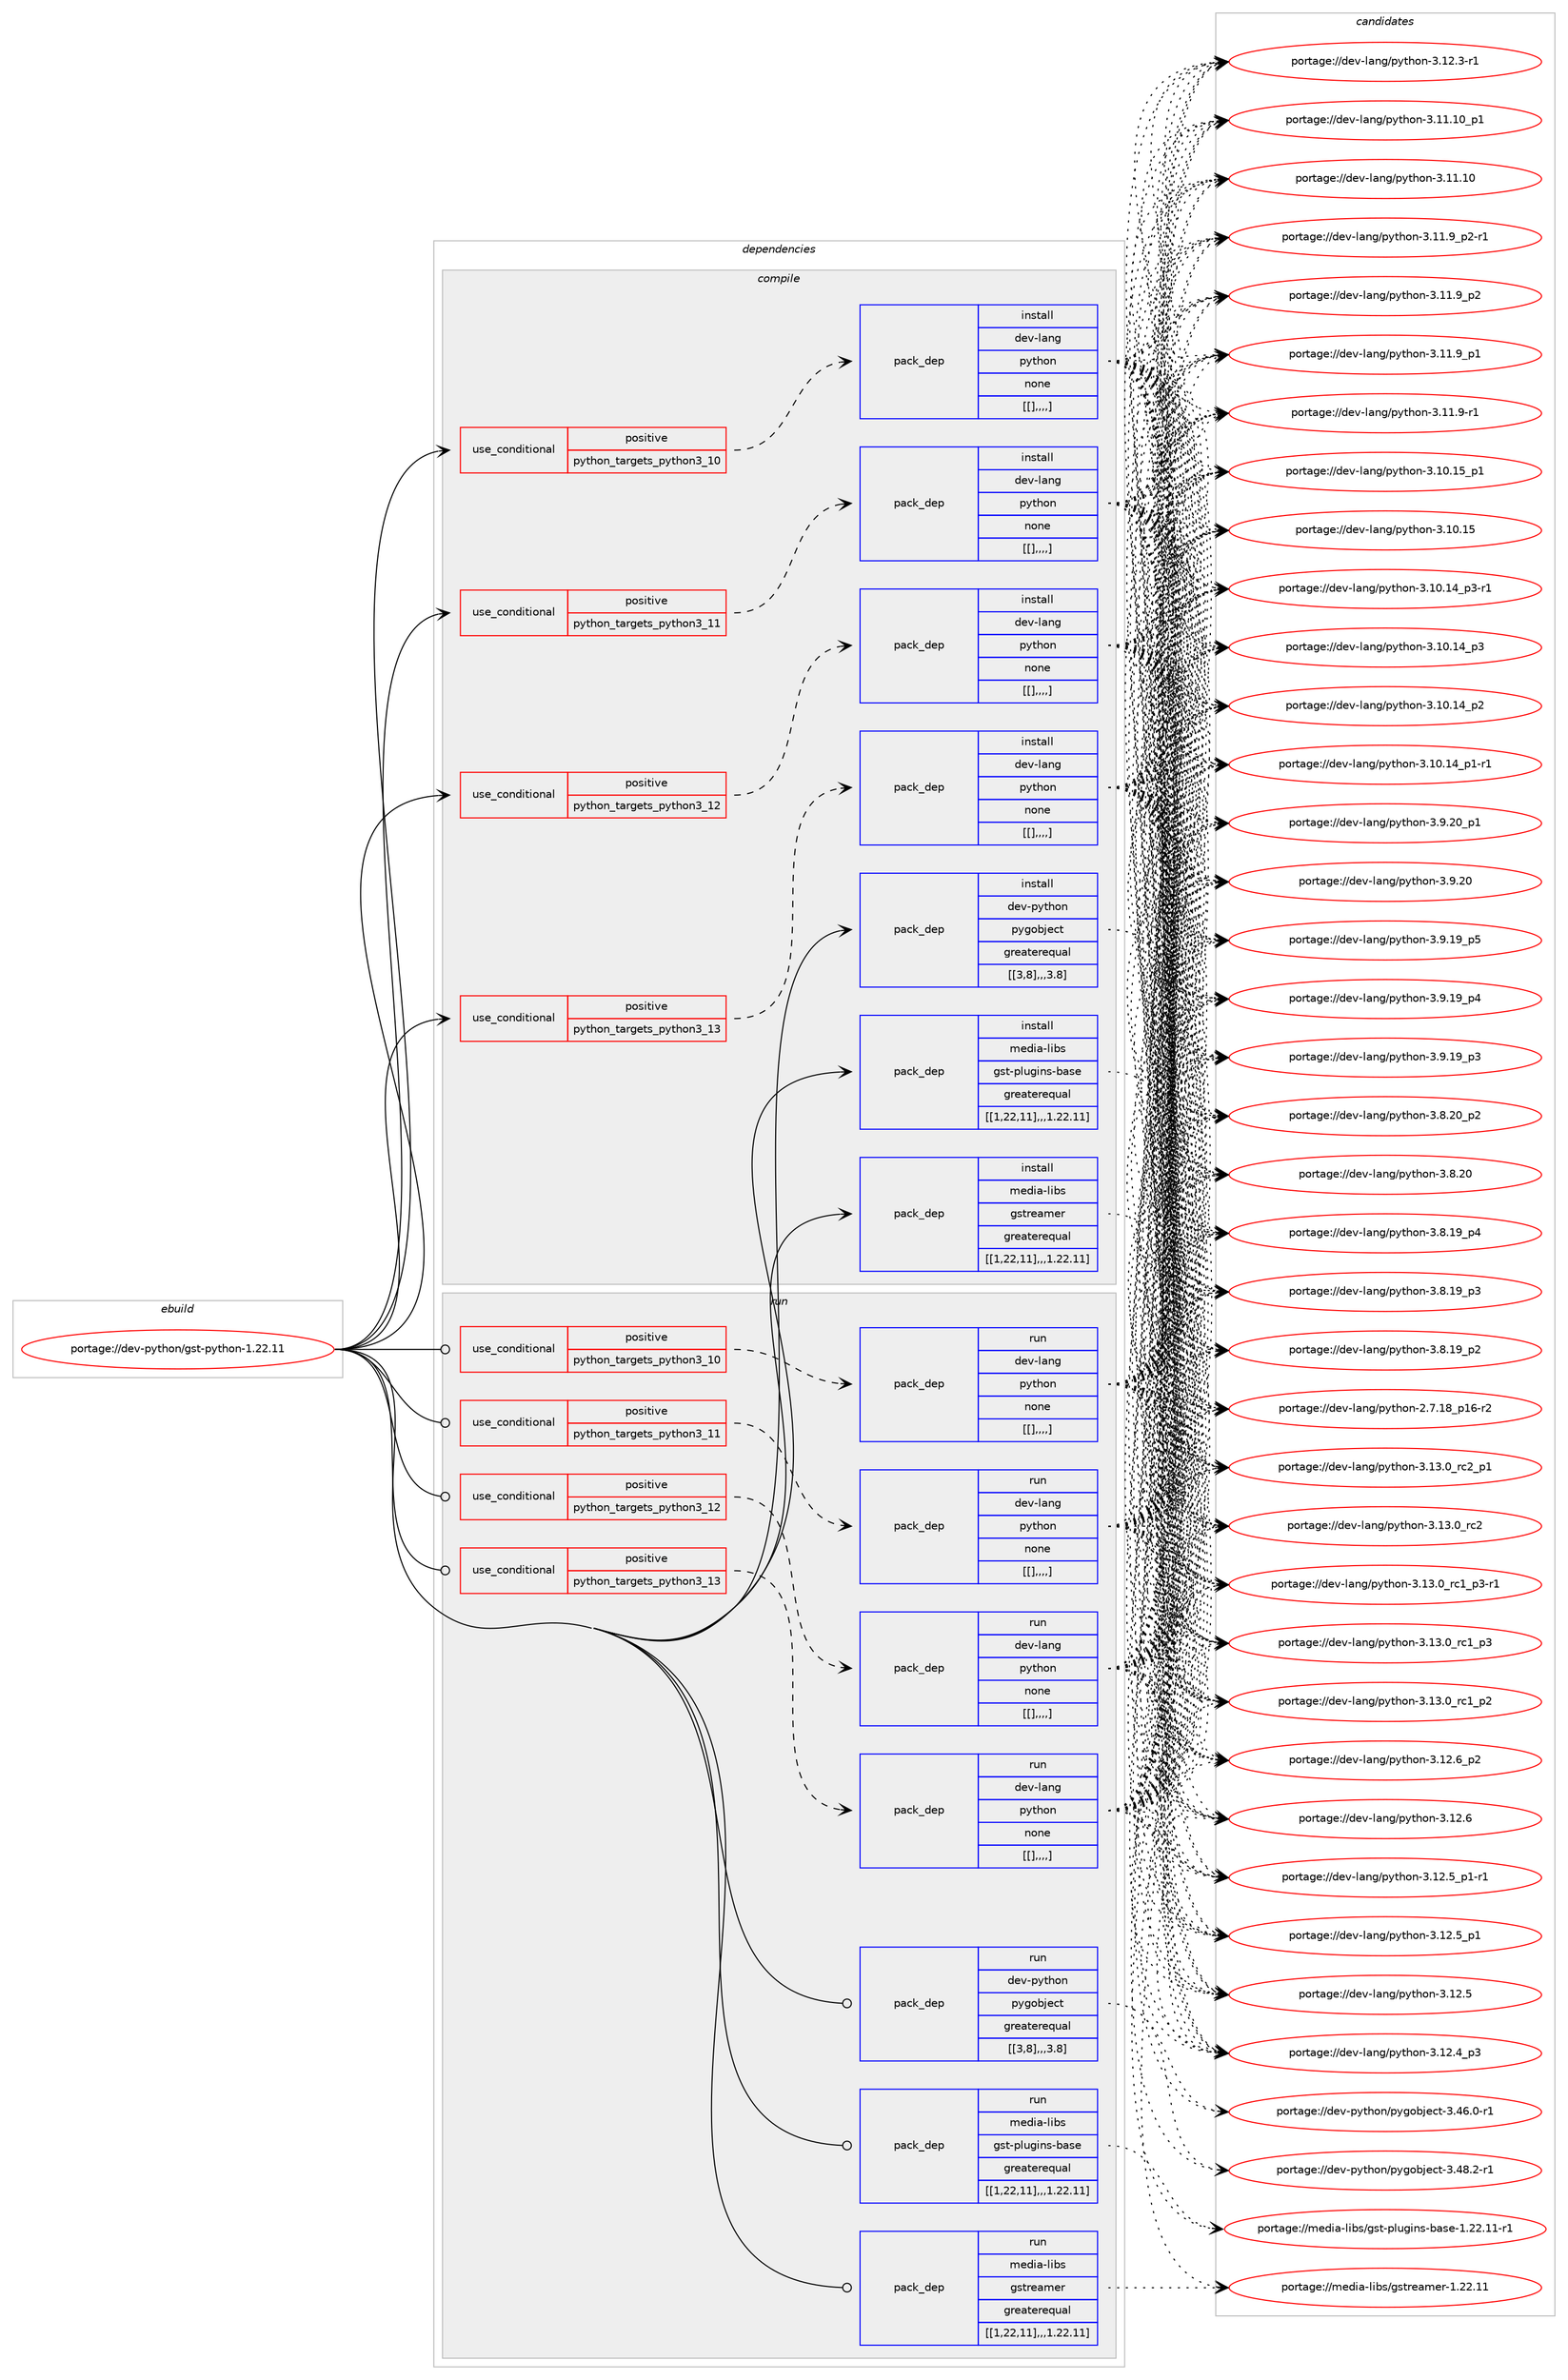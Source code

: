 digraph prolog {

# *************
# Graph options
# *************

newrank=true;
concentrate=true;
compound=true;
graph [rankdir=LR,fontname=Helvetica,fontsize=10,ranksep=1.5];#, ranksep=2.5, nodesep=0.2];
edge  [arrowhead=vee];
node  [fontname=Helvetica,fontsize=10];

# **********
# The ebuild
# **********

subgraph cluster_leftcol {
color=gray;
label=<<i>ebuild</i>>;
id [label="portage://dev-python/gst-python-1.22.11", color=red, width=4, href="../dev-python/gst-python-1.22.11.svg"];
}

# ****************
# The dependencies
# ****************

subgraph cluster_midcol {
color=gray;
label=<<i>dependencies</i>>;
subgraph cluster_compile {
fillcolor="#eeeeee";
style=filled;
label=<<i>compile</i>>;
subgraph cond34369 {
dependency149153 [label=<<TABLE BORDER="0" CELLBORDER="1" CELLSPACING="0" CELLPADDING="4"><TR><TD ROWSPAN="3" CELLPADDING="10">use_conditional</TD></TR><TR><TD>positive</TD></TR><TR><TD>python_targets_python3_10</TD></TR></TABLE>>, shape=none, color=red];
subgraph pack113570 {
dependency149154 [label=<<TABLE BORDER="0" CELLBORDER="1" CELLSPACING="0" CELLPADDING="4" WIDTH="220"><TR><TD ROWSPAN="6" CELLPADDING="30">pack_dep</TD></TR><TR><TD WIDTH="110">install</TD></TR><TR><TD>dev-lang</TD></TR><TR><TD>python</TD></TR><TR><TD>none</TD></TR><TR><TD>[[],,,,]</TD></TR></TABLE>>, shape=none, color=blue];
}
dependency149153:e -> dependency149154:w [weight=20,style="dashed",arrowhead="vee"];
}
id:e -> dependency149153:w [weight=20,style="solid",arrowhead="vee"];
subgraph cond34370 {
dependency149155 [label=<<TABLE BORDER="0" CELLBORDER="1" CELLSPACING="0" CELLPADDING="4"><TR><TD ROWSPAN="3" CELLPADDING="10">use_conditional</TD></TR><TR><TD>positive</TD></TR><TR><TD>python_targets_python3_11</TD></TR></TABLE>>, shape=none, color=red];
subgraph pack113571 {
dependency149156 [label=<<TABLE BORDER="0" CELLBORDER="1" CELLSPACING="0" CELLPADDING="4" WIDTH="220"><TR><TD ROWSPAN="6" CELLPADDING="30">pack_dep</TD></TR><TR><TD WIDTH="110">install</TD></TR><TR><TD>dev-lang</TD></TR><TR><TD>python</TD></TR><TR><TD>none</TD></TR><TR><TD>[[],,,,]</TD></TR></TABLE>>, shape=none, color=blue];
}
dependency149155:e -> dependency149156:w [weight=20,style="dashed",arrowhead="vee"];
}
id:e -> dependency149155:w [weight=20,style="solid",arrowhead="vee"];
subgraph cond34371 {
dependency149157 [label=<<TABLE BORDER="0" CELLBORDER="1" CELLSPACING="0" CELLPADDING="4"><TR><TD ROWSPAN="3" CELLPADDING="10">use_conditional</TD></TR><TR><TD>positive</TD></TR><TR><TD>python_targets_python3_12</TD></TR></TABLE>>, shape=none, color=red];
subgraph pack113572 {
dependency149158 [label=<<TABLE BORDER="0" CELLBORDER="1" CELLSPACING="0" CELLPADDING="4" WIDTH="220"><TR><TD ROWSPAN="6" CELLPADDING="30">pack_dep</TD></TR><TR><TD WIDTH="110">install</TD></TR><TR><TD>dev-lang</TD></TR><TR><TD>python</TD></TR><TR><TD>none</TD></TR><TR><TD>[[],,,,]</TD></TR></TABLE>>, shape=none, color=blue];
}
dependency149157:e -> dependency149158:w [weight=20,style="dashed",arrowhead="vee"];
}
id:e -> dependency149157:w [weight=20,style="solid",arrowhead="vee"];
subgraph cond34372 {
dependency149159 [label=<<TABLE BORDER="0" CELLBORDER="1" CELLSPACING="0" CELLPADDING="4"><TR><TD ROWSPAN="3" CELLPADDING="10">use_conditional</TD></TR><TR><TD>positive</TD></TR><TR><TD>python_targets_python3_13</TD></TR></TABLE>>, shape=none, color=red];
subgraph pack113573 {
dependency149160 [label=<<TABLE BORDER="0" CELLBORDER="1" CELLSPACING="0" CELLPADDING="4" WIDTH="220"><TR><TD ROWSPAN="6" CELLPADDING="30">pack_dep</TD></TR><TR><TD WIDTH="110">install</TD></TR><TR><TD>dev-lang</TD></TR><TR><TD>python</TD></TR><TR><TD>none</TD></TR><TR><TD>[[],,,,]</TD></TR></TABLE>>, shape=none, color=blue];
}
dependency149159:e -> dependency149160:w [weight=20,style="dashed",arrowhead="vee"];
}
id:e -> dependency149159:w [weight=20,style="solid",arrowhead="vee"];
subgraph pack113574 {
dependency149161 [label=<<TABLE BORDER="0" CELLBORDER="1" CELLSPACING="0" CELLPADDING="4" WIDTH="220"><TR><TD ROWSPAN="6" CELLPADDING="30">pack_dep</TD></TR><TR><TD WIDTH="110">install</TD></TR><TR><TD>dev-python</TD></TR><TR><TD>pygobject</TD></TR><TR><TD>greaterequal</TD></TR><TR><TD>[[3,8],,,3.8]</TD></TR></TABLE>>, shape=none, color=blue];
}
id:e -> dependency149161:w [weight=20,style="solid",arrowhead="vee"];
subgraph pack113575 {
dependency149162 [label=<<TABLE BORDER="0" CELLBORDER="1" CELLSPACING="0" CELLPADDING="4" WIDTH="220"><TR><TD ROWSPAN="6" CELLPADDING="30">pack_dep</TD></TR><TR><TD WIDTH="110">install</TD></TR><TR><TD>media-libs</TD></TR><TR><TD>gst-plugins-base</TD></TR><TR><TD>greaterequal</TD></TR><TR><TD>[[1,22,11],,,1.22.11]</TD></TR></TABLE>>, shape=none, color=blue];
}
id:e -> dependency149162:w [weight=20,style="solid",arrowhead="vee"];
subgraph pack113576 {
dependency149163 [label=<<TABLE BORDER="0" CELLBORDER="1" CELLSPACING="0" CELLPADDING="4" WIDTH="220"><TR><TD ROWSPAN="6" CELLPADDING="30">pack_dep</TD></TR><TR><TD WIDTH="110">install</TD></TR><TR><TD>media-libs</TD></TR><TR><TD>gstreamer</TD></TR><TR><TD>greaterequal</TD></TR><TR><TD>[[1,22,11],,,1.22.11]</TD></TR></TABLE>>, shape=none, color=blue];
}
id:e -> dependency149163:w [weight=20,style="solid",arrowhead="vee"];
}
subgraph cluster_compileandrun {
fillcolor="#eeeeee";
style=filled;
label=<<i>compile and run</i>>;
}
subgraph cluster_run {
fillcolor="#eeeeee";
style=filled;
label=<<i>run</i>>;
subgraph cond34373 {
dependency149164 [label=<<TABLE BORDER="0" CELLBORDER="1" CELLSPACING="0" CELLPADDING="4"><TR><TD ROWSPAN="3" CELLPADDING="10">use_conditional</TD></TR><TR><TD>positive</TD></TR><TR><TD>python_targets_python3_10</TD></TR></TABLE>>, shape=none, color=red];
subgraph pack113577 {
dependency149165 [label=<<TABLE BORDER="0" CELLBORDER="1" CELLSPACING="0" CELLPADDING="4" WIDTH="220"><TR><TD ROWSPAN="6" CELLPADDING="30">pack_dep</TD></TR><TR><TD WIDTH="110">run</TD></TR><TR><TD>dev-lang</TD></TR><TR><TD>python</TD></TR><TR><TD>none</TD></TR><TR><TD>[[],,,,]</TD></TR></TABLE>>, shape=none, color=blue];
}
dependency149164:e -> dependency149165:w [weight=20,style="dashed",arrowhead="vee"];
}
id:e -> dependency149164:w [weight=20,style="solid",arrowhead="odot"];
subgraph cond34374 {
dependency149166 [label=<<TABLE BORDER="0" CELLBORDER="1" CELLSPACING="0" CELLPADDING="4"><TR><TD ROWSPAN="3" CELLPADDING="10">use_conditional</TD></TR><TR><TD>positive</TD></TR><TR><TD>python_targets_python3_11</TD></TR></TABLE>>, shape=none, color=red];
subgraph pack113578 {
dependency149167 [label=<<TABLE BORDER="0" CELLBORDER="1" CELLSPACING="0" CELLPADDING="4" WIDTH="220"><TR><TD ROWSPAN="6" CELLPADDING="30">pack_dep</TD></TR><TR><TD WIDTH="110">run</TD></TR><TR><TD>dev-lang</TD></TR><TR><TD>python</TD></TR><TR><TD>none</TD></TR><TR><TD>[[],,,,]</TD></TR></TABLE>>, shape=none, color=blue];
}
dependency149166:e -> dependency149167:w [weight=20,style="dashed",arrowhead="vee"];
}
id:e -> dependency149166:w [weight=20,style="solid",arrowhead="odot"];
subgraph cond34375 {
dependency149168 [label=<<TABLE BORDER="0" CELLBORDER="1" CELLSPACING="0" CELLPADDING="4"><TR><TD ROWSPAN="3" CELLPADDING="10">use_conditional</TD></TR><TR><TD>positive</TD></TR><TR><TD>python_targets_python3_12</TD></TR></TABLE>>, shape=none, color=red];
subgraph pack113579 {
dependency149169 [label=<<TABLE BORDER="0" CELLBORDER="1" CELLSPACING="0" CELLPADDING="4" WIDTH="220"><TR><TD ROWSPAN="6" CELLPADDING="30">pack_dep</TD></TR><TR><TD WIDTH="110">run</TD></TR><TR><TD>dev-lang</TD></TR><TR><TD>python</TD></TR><TR><TD>none</TD></TR><TR><TD>[[],,,,]</TD></TR></TABLE>>, shape=none, color=blue];
}
dependency149168:e -> dependency149169:w [weight=20,style="dashed",arrowhead="vee"];
}
id:e -> dependency149168:w [weight=20,style="solid",arrowhead="odot"];
subgraph cond34376 {
dependency149170 [label=<<TABLE BORDER="0" CELLBORDER="1" CELLSPACING="0" CELLPADDING="4"><TR><TD ROWSPAN="3" CELLPADDING="10">use_conditional</TD></TR><TR><TD>positive</TD></TR><TR><TD>python_targets_python3_13</TD></TR></TABLE>>, shape=none, color=red];
subgraph pack113580 {
dependency149171 [label=<<TABLE BORDER="0" CELLBORDER="1" CELLSPACING="0" CELLPADDING="4" WIDTH="220"><TR><TD ROWSPAN="6" CELLPADDING="30">pack_dep</TD></TR><TR><TD WIDTH="110">run</TD></TR><TR><TD>dev-lang</TD></TR><TR><TD>python</TD></TR><TR><TD>none</TD></TR><TR><TD>[[],,,,]</TD></TR></TABLE>>, shape=none, color=blue];
}
dependency149170:e -> dependency149171:w [weight=20,style="dashed",arrowhead="vee"];
}
id:e -> dependency149170:w [weight=20,style="solid",arrowhead="odot"];
subgraph pack113581 {
dependency149172 [label=<<TABLE BORDER="0" CELLBORDER="1" CELLSPACING="0" CELLPADDING="4" WIDTH="220"><TR><TD ROWSPAN="6" CELLPADDING="30">pack_dep</TD></TR><TR><TD WIDTH="110">run</TD></TR><TR><TD>dev-python</TD></TR><TR><TD>pygobject</TD></TR><TR><TD>greaterequal</TD></TR><TR><TD>[[3,8],,,3.8]</TD></TR></TABLE>>, shape=none, color=blue];
}
id:e -> dependency149172:w [weight=20,style="solid",arrowhead="odot"];
subgraph pack113582 {
dependency149173 [label=<<TABLE BORDER="0" CELLBORDER="1" CELLSPACING="0" CELLPADDING="4" WIDTH="220"><TR><TD ROWSPAN="6" CELLPADDING="30">pack_dep</TD></TR><TR><TD WIDTH="110">run</TD></TR><TR><TD>media-libs</TD></TR><TR><TD>gst-plugins-base</TD></TR><TR><TD>greaterequal</TD></TR><TR><TD>[[1,22,11],,,1.22.11]</TD></TR></TABLE>>, shape=none, color=blue];
}
id:e -> dependency149173:w [weight=20,style="solid",arrowhead="odot"];
subgraph pack113583 {
dependency149174 [label=<<TABLE BORDER="0" CELLBORDER="1" CELLSPACING="0" CELLPADDING="4" WIDTH="220"><TR><TD ROWSPAN="6" CELLPADDING="30">pack_dep</TD></TR><TR><TD WIDTH="110">run</TD></TR><TR><TD>media-libs</TD></TR><TR><TD>gstreamer</TD></TR><TR><TD>greaterequal</TD></TR><TR><TD>[[1,22,11],,,1.22.11]</TD></TR></TABLE>>, shape=none, color=blue];
}
id:e -> dependency149174:w [weight=20,style="solid",arrowhead="odot"];
}
}

# **************
# The candidates
# **************

subgraph cluster_choices {
rank=same;
color=gray;
label=<<i>candidates</i>>;

subgraph choice113570 {
color=black;
nodesep=1;
choice100101118451089711010347112121116104111110455146495146489511499509511249 [label="portage://dev-lang/python-3.13.0_rc2_p1", color=red, width=4,href="../dev-lang/python-3.13.0_rc2_p1.svg"];
choice10010111845108971101034711212111610411111045514649514648951149950 [label="portage://dev-lang/python-3.13.0_rc2", color=red, width=4,href="../dev-lang/python-3.13.0_rc2.svg"];
choice1001011184510897110103471121211161041111104551464951464895114994995112514511449 [label="portage://dev-lang/python-3.13.0_rc1_p3-r1", color=red, width=4,href="../dev-lang/python-3.13.0_rc1_p3-r1.svg"];
choice100101118451089711010347112121116104111110455146495146489511499499511251 [label="portage://dev-lang/python-3.13.0_rc1_p3", color=red, width=4,href="../dev-lang/python-3.13.0_rc1_p3.svg"];
choice100101118451089711010347112121116104111110455146495146489511499499511250 [label="portage://dev-lang/python-3.13.0_rc1_p2", color=red, width=4,href="../dev-lang/python-3.13.0_rc1_p2.svg"];
choice100101118451089711010347112121116104111110455146495046549511250 [label="portage://dev-lang/python-3.12.6_p2", color=red, width=4,href="../dev-lang/python-3.12.6_p2.svg"];
choice10010111845108971101034711212111610411111045514649504654 [label="portage://dev-lang/python-3.12.6", color=red, width=4,href="../dev-lang/python-3.12.6.svg"];
choice1001011184510897110103471121211161041111104551464950465395112494511449 [label="portage://dev-lang/python-3.12.5_p1-r1", color=red, width=4,href="../dev-lang/python-3.12.5_p1-r1.svg"];
choice100101118451089711010347112121116104111110455146495046539511249 [label="portage://dev-lang/python-3.12.5_p1", color=red, width=4,href="../dev-lang/python-3.12.5_p1.svg"];
choice10010111845108971101034711212111610411111045514649504653 [label="portage://dev-lang/python-3.12.5", color=red, width=4,href="../dev-lang/python-3.12.5.svg"];
choice100101118451089711010347112121116104111110455146495046529511251 [label="portage://dev-lang/python-3.12.4_p3", color=red, width=4,href="../dev-lang/python-3.12.4_p3.svg"];
choice100101118451089711010347112121116104111110455146495046514511449 [label="portage://dev-lang/python-3.12.3-r1", color=red, width=4,href="../dev-lang/python-3.12.3-r1.svg"];
choice10010111845108971101034711212111610411111045514649494649489511249 [label="portage://dev-lang/python-3.11.10_p1", color=red, width=4,href="../dev-lang/python-3.11.10_p1.svg"];
choice1001011184510897110103471121211161041111104551464949464948 [label="portage://dev-lang/python-3.11.10", color=red, width=4,href="../dev-lang/python-3.11.10.svg"];
choice1001011184510897110103471121211161041111104551464949465795112504511449 [label="portage://dev-lang/python-3.11.9_p2-r1", color=red, width=4,href="../dev-lang/python-3.11.9_p2-r1.svg"];
choice100101118451089711010347112121116104111110455146494946579511250 [label="portage://dev-lang/python-3.11.9_p2", color=red, width=4,href="../dev-lang/python-3.11.9_p2.svg"];
choice100101118451089711010347112121116104111110455146494946579511249 [label="portage://dev-lang/python-3.11.9_p1", color=red, width=4,href="../dev-lang/python-3.11.9_p1.svg"];
choice100101118451089711010347112121116104111110455146494946574511449 [label="portage://dev-lang/python-3.11.9-r1", color=red, width=4,href="../dev-lang/python-3.11.9-r1.svg"];
choice10010111845108971101034711212111610411111045514649484649539511249 [label="portage://dev-lang/python-3.10.15_p1", color=red, width=4,href="../dev-lang/python-3.10.15_p1.svg"];
choice1001011184510897110103471121211161041111104551464948464953 [label="portage://dev-lang/python-3.10.15", color=red, width=4,href="../dev-lang/python-3.10.15.svg"];
choice100101118451089711010347112121116104111110455146494846495295112514511449 [label="portage://dev-lang/python-3.10.14_p3-r1", color=red, width=4,href="../dev-lang/python-3.10.14_p3-r1.svg"];
choice10010111845108971101034711212111610411111045514649484649529511251 [label="portage://dev-lang/python-3.10.14_p3", color=red, width=4,href="../dev-lang/python-3.10.14_p3.svg"];
choice10010111845108971101034711212111610411111045514649484649529511250 [label="portage://dev-lang/python-3.10.14_p2", color=red, width=4,href="../dev-lang/python-3.10.14_p2.svg"];
choice100101118451089711010347112121116104111110455146494846495295112494511449 [label="portage://dev-lang/python-3.10.14_p1-r1", color=red, width=4,href="../dev-lang/python-3.10.14_p1-r1.svg"];
choice100101118451089711010347112121116104111110455146574650489511249 [label="portage://dev-lang/python-3.9.20_p1", color=red, width=4,href="../dev-lang/python-3.9.20_p1.svg"];
choice10010111845108971101034711212111610411111045514657465048 [label="portage://dev-lang/python-3.9.20", color=red, width=4,href="../dev-lang/python-3.9.20.svg"];
choice100101118451089711010347112121116104111110455146574649579511253 [label="portage://dev-lang/python-3.9.19_p5", color=red, width=4,href="../dev-lang/python-3.9.19_p5.svg"];
choice100101118451089711010347112121116104111110455146574649579511252 [label="portage://dev-lang/python-3.9.19_p4", color=red, width=4,href="../dev-lang/python-3.9.19_p4.svg"];
choice100101118451089711010347112121116104111110455146574649579511251 [label="portage://dev-lang/python-3.9.19_p3", color=red, width=4,href="../dev-lang/python-3.9.19_p3.svg"];
choice100101118451089711010347112121116104111110455146564650489511250 [label="portage://dev-lang/python-3.8.20_p2", color=red, width=4,href="../dev-lang/python-3.8.20_p2.svg"];
choice10010111845108971101034711212111610411111045514656465048 [label="portage://dev-lang/python-3.8.20", color=red, width=4,href="../dev-lang/python-3.8.20.svg"];
choice100101118451089711010347112121116104111110455146564649579511252 [label="portage://dev-lang/python-3.8.19_p4", color=red, width=4,href="../dev-lang/python-3.8.19_p4.svg"];
choice100101118451089711010347112121116104111110455146564649579511251 [label="portage://dev-lang/python-3.8.19_p3", color=red, width=4,href="../dev-lang/python-3.8.19_p3.svg"];
choice100101118451089711010347112121116104111110455146564649579511250 [label="portage://dev-lang/python-3.8.19_p2", color=red, width=4,href="../dev-lang/python-3.8.19_p2.svg"];
choice100101118451089711010347112121116104111110455046554649569511249544511450 [label="portage://dev-lang/python-2.7.18_p16-r2", color=red, width=4,href="../dev-lang/python-2.7.18_p16-r2.svg"];
dependency149154:e -> choice100101118451089711010347112121116104111110455146495146489511499509511249:w [style=dotted,weight="100"];
dependency149154:e -> choice10010111845108971101034711212111610411111045514649514648951149950:w [style=dotted,weight="100"];
dependency149154:e -> choice1001011184510897110103471121211161041111104551464951464895114994995112514511449:w [style=dotted,weight="100"];
dependency149154:e -> choice100101118451089711010347112121116104111110455146495146489511499499511251:w [style=dotted,weight="100"];
dependency149154:e -> choice100101118451089711010347112121116104111110455146495146489511499499511250:w [style=dotted,weight="100"];
dependency149154:e -> choice100101118451089711010347112121116104111110455146495046549511250:w [style=dotted,weight="100"];
dependency149154:e -> choice10010111845108971101034711212111610411111045514649504654:w [style=dotted,weight="100"];
dependency149154:e -> choice1001011184510897110103471121211161041111104551464950465395112494511449:w [style=dotted,weight="100"];
dependency149154:e -> choice100101118451089711010347112121116104111110455146495046539511249:w [style=dotted,weight="100"];
dependency149154:e -> choice10010111845108971101034711212111610411111045514649504653:w [style=dotted,weight="100"];
dependency149154:e -> choice100101118451089711010347112121116104111110455146495046529511251:w [style=dotted,weight="100"];
dependency149154:e -> choice100101118451089711010347112121116104111110455146495046514511449:w [style=dotted,weight="100"];
dependency149154:e -> choice10010111845108971101034711212111610411111045514649494649489511249:w [style=dotted,weight="100"];
dependency149154:e -> choice1001011184510897110103471121211161041111104551464949464948:w [style=dotted,weight="100"];
dependency149154:e -> choice1001011184510897110103471121211161041111104551464949465795112504511449:w [style=dotted,weight="100"];
dependency149154:e -> choice100101118451089711010347112121116104111110455146494946579511250:w [style=dotted,weight="100"];
dependency149154:e -> choice100101118451089711010347112121116104111110455146494946579511249:w [style=dotted,weight="100"];
dependency149154:e -> choice100101118451089711010347112121116104111110455146494946574511449:w [style=dotted,weight="100"];
dependency149154:e -> choice10010111845108971101034711212111610411111045514649484649539511249:w [style=dotted,weight="100"];
dependency149154:e -> choice1001011184510897110103471121211161041111104551464948464953:w [style=dotted,weight="100"];
dependency149154:e -> choice100101118451089711010347112121116104111110455146494846495295112514511449:w [style=dotted,weight="100"];
dependency149154:e -> choice10010111845108971101034711212111610411111045514649484649529511251:w [style=dotted,weight="100"];
dependency149154:e -> choice10010111845108971101034711212111610411111045514649484649529511250:w [style=dotted,weight="100"];
dependency149154:e -> choice100101118451089711010347112121116104111110455146494846495295112494511449:w [style=dotted,weight="100"];
dependency149154:e -> choice100101118451089711010347112121116104111110455146574650489511249:w [style=dotted,weight="100"];
dependency149154:e -> choice10010111845108971101034711212111610411111045514657465048:w [style=dotted,weight="100"];
dependency149154:e -> choice100101118451089711010347112121116104111110455146574649579511253:w [style=dotted,weight="100"];
dependency149154:e -> choice100101118451089711010347112121116104111110455146574649579511252:w [style=dotted,weight="100"];
dependency149154:e -> choice100101118451089711010347112121116104111110455146574649579511251:w [style=dotted,weight="100"];
dependency149154:e -> choice100101118451089711010347112121116104111110455146564650489511250:w [style=dotted,weight="100"];
dependency149154:e -> choice10010111845108971101034711212111610411111045514656465048:w [style=dotted,weight="100"];
dependency149154:e -> choice100101118451089711010347112121116104111110455146564649579511252:w [style=dotted,weight="100"];
dependency149154:e -> choice100101118451089711010347112121116104111110455146564649579511251:w [style=dotted,weight="100"];
dependency149154:e -> choice100101118451089711010347112121116104111110455146564649579511250:w [style=dotted,weight="100"];
dependency149154:e -> choice100101118451089711010347112121116104111110455046554649569511249544511450:w [style=dotted,weight="100"];
}
subgraph choice113571 {
color=black;
nodesep=1;
choice100101118451089711010347112121116104111110455146495146489511499509511249 [label="portage://dev-lang/python-3.13.0_rc2_p1", color=red, width=4,href="../dev-lang/python-3.13.0_rc2_p1.svg"];
choice10010111845108971101034711212111610411111045514649514648951149950 [label="portage://dev-lang/python-3.13.0_rc2", color=red, width=4,href="../dev-lang/python-3.13.0_rc2.svg"];
choice1001011184510897110103471121211161041111104551464951464895114994995112514511449 [label="portage://dev-lang/python-3.13.0_rc1_p3-r1", color=red, width=4,href="../dev-lang/python-3.13.0_rc1_p3-r1.svg"];
choice100101118451089711010347112121116104111110455146495146489511499499511251 [label="portage://dev-lang/python-3.13.0_rc1_p3", color=red, width=4,href="../dev-lang/python-3.13.0_rc1_p3.svg"];
choice100101118451089711010347112121116104111110455146495146489511499499511250 [label="portage://dev-lang/python-3.13.0_rc1_p2", color=red, width=4,href="../dev-lang/python-3.13.0_rc1_p2.svg"];
choice100101118451089711010347112121116104111110455146495046549511250 [label="portage://dev-lang/python-3.12.6_p2", color=red, width=4,href="../dev-lang/python-3.12.6_p2.svg"];
choice10010111845108971101034711212111610411111045514649504654 [label="portage://dev-lang/python-3.12.6", color=red, width=4,href="../dev-lang/python-3.12.6.svg"];
choice1001011184510897110103471121211161041111104551464950465395112494511449 [label="portage://dev-lang/python-3.12.5_p1-r1", color=red, width=4,href="../dev-lang/python-3.12.5_p1-r1.svg"];
choice100101118451089711010347112121116104111110455146495046539511249 [label="portage://dev-lang/python-3.12.5_p1", color=red, width=4,href="../dev-lang/python-3.12.5_p1.svg"];
choice10010111845108971101034711212111610411111045514649504653 [label="portage://dev-lang/python-3.12.5", color=red, width=4,href="../dev-lang/python-3.12.5.svg"];
choice100101118451089711010347112121116104111110455146495046529511251 [label="portage://dev-lang/python-3.12.4_p3", color=red, width=4,href="../dev-lang/python-3.12.4_p3.svg"];
choice100101118451089711010347112121116104111110455146495046514511449 [label="portage://dev-lang/python-3.12.3-r1", color=red, width=4,href="../dev-lang/python-3.12.3-r1.svg"];
choice10010111845108971101034711212111610411111045514649494649489511249 [label="portage://dev-lang/python-3.11.10_p1", color=red, width=4,href="../dev-lang/python-3.11.10_p1.svg"];
choice1001011184510897110103471121211161041111104551464949464948 [label="portage://dev-lang/python-3.11.10", color=red, width=4,href="../dev-lang/python-3.11.10.svg"];
choice1001011184510897110103471121211161041111104551464949465795112504511449 [label="portage://dev-lang/python-3.11.9_p2-r1", color=red, width=4,href="../dev-lang/python-3.11.9_p2-r1.svg"];
choice100101118451089711010347112121116104111110455146494946579511250 [label="portage://dev-lang/python-3.11.9_p2", color=red, width=4,href="../dev-lang/python-3.11.9_p2.svg"];
choice100101118451089711010347112121116104111110455146494946579511249 [label="portage://dev-lang/python-3.11.9_p1", color=red, width=4,href="../dev-lang/python-3.11.9_p1.svg"];
choice100101118451089711010347112121116104111110455146494946574511449 [label="portage://dev-lang/python-3.11.9-r1", color=red, width=4,href="../dev-lang/python-3.11.9-r1.svg"];
choice10010111845108971101034711212111610411111045514649484649539511249 [label="portage://dev-lang/python-3.10.15_p1", color=red, width=4,href="../dev-lang/python-3.10.15_p1.svg"];
choice1001011184510897110103471121211161041111104551464948464953 [label="portage://dev-lang/python-3.10.15", color=red, width=4,href="../dev-lang/python-3.10.15.svg"];
choice100101118451089711010347112121116104111110455146494846495295112514511449 [label="portage://dev-lang/python-3.10.14_p3-r1", color=red, width=4,href="../dev-lang/python-3.10.14_p3-r1.svg"];
choice10010111845108971101034711212111610411111045514649484649529511251 [label="portage://dev-lang/python-3.10.14_p3", color=red, width=4,href="../dev-lang/python-3.10.14_p3.svg"];
choice10010111845108971101034711212111610411111045514649484649529511250 [label="portage://dev-lang/python-3.10.14_p2", color=red, width=4,href="../dev-lang/python-3.10.14_p2.svg"];
choice100101118451089711010347112121116104111110455146494846495295112494511449 [label="portage://dev-lang/python-3.10.14_p1-r1", color=red, width=4,href="../dev-lang/python-3.10.14_p1-r1.svg"];
choice100101118451089711010347112121116104111110455146574650489511249 [label="portage://dev-lang/python-3.9.20_p1", color=red, width=4,href="../dev-lang/python-3.9.20_p1.svg"];
choice10010111845108971101034711212111610411111045514657465048 [label="portage://dev-lang/python-3.9.20", color=red, width=4,href="../dev-lang/python-3.9.20.svg"];
choice100101118451089711010347112121116104111110455146574649579511253 [label="portage://dev-lang/python-3.9.19_p5", color=red, width=4,href="../dev-lang/python-3.9.19_p5.svg"];
choice100101118451089711010347112121116104111110455146574649579511252 [label="portage://dev-lang/python-3.9.19_p4", color=red, width=4,href="../dev-lang/python-3.9.19_p4.svg"];
choice100101118451089711010347112121116104111110455146574649579511251 [label="portage://dev-lang/python-3.9.19_p3", color=red, width=4,href="../dev-lang/python-3.9.19_p3.svg"];
choice100101118451089711010347112121116104111110455146564650489511250 [label="portage://dev-lang/python-3.8.20_p2", color=red, width=4,href="../dev-lang/python-3.8.20_p2.svg"];
choice10010111845108971101034711212111610411111045514656465048 [label="portage://dev-lang/python-3.8.20", color=red, width=4,href="../dev-lang/python-3.8.20.svg"];
choice100101118451089711010347112121116104111110455146564649579511252 [label="portage://dev-lang/python-3.8.19_p4", color=red, width=4,href="../dev-lang/python-3.8.19_p4.svg"];
choice100101118451089711010347112121116104111110455146564649579511251 [label="portage://dev-lang/python-3.8.19_p3", color=red, width=4,href="../dev-lang/python-3.8.19_p3.svg"];
choice100101118451089711010347112121116104111110455146564649579511250 [label="portage://dev-lang/python-3.8.19_p2", color=red, width=4,href="../dev-lang/python-3.8.19_p2.svg"];
choice100101118451089711010347112121116104111110455046554649569511249544511450 [label="portage://dev-lang/python-2.7.18_p16-r2", color=red, width=4,href="../dev-lang/python-2.7.18_p16-r2.svg"];
dependency149156:e -> choice100101118451089711010347112121116104111110455146495146489511499509511249:w [style=dotted,weight="100"];
dependency149156:e -> choice10010111845108971101034711212111610411111045514649514648951149950:w [style=dotted,weight="100"];
dependency149156:e -> choice1001011184510897110103471121211161041111104551464951464895114994995112514511449:w [style=dotted,weight="100"];
dependency149156:e -> choice100101118451089711010347112121116104111110455146495146489511499499511251:w [style=dotted,weight="100"];
dependency149156:e -> choice100101118451089711010347112121116104111110455146495146489511499499511250:w [style=dotted,weight="100"];
dependency149156:e -> choice100101118451089711010347112121116104111110455146495046549511250:w [style=dotted,weight="100"];
dependency149156:e -> choice10010111845108971101034711212111610411111045514649504654:w [style=dotted,weight="100"];
dependency149156:e -> choice1001011184510897110103471121211161041111104551464950465395112494511449:w [style=dotted,weight="100"];
dependency149156:e -> choice100101118451089711010347112121116104111110455146495046539511249:w [style=dotted,weight="100"];
dependency149156:e -> choice10010111845108971101034711212111610411111045514649504653:w [style=dotted,weight="100"];
dependency149156:e -> choice100101118451089711010347112121116104111110455146495046529511251:w [style=dotted,weight="100"];
dependency149156:e -> choice100101118451089711010347112121116104111110455146495046514511449:w [style=dotted,weight="100"];
dependency149156:e -> choice10010111845108971101034711212111610411111045514649494649489511249:w [style=dotted,weight="100"];
dependency149156:e -> choice1001011184510897110103471121211161041111104551464949464948:w [style=dotted,weight="100"];
dependency149156:e -> choice1001011184510897110103471121211161041111104551464949465795112504511449:w [style=dotted,weight="100"];
dependency149156:e -> choice100101118451089711010347112121116104111110455146494946579511250:w [style=dotted,weight="100"];
dependency149156:e -> choice100101118451089711010347112121116104111110455146494946579511249:w [style=dotted,weight="100"];
dependency149156:e -> choice100101118451089711010347112121116104111110455146494946574511449:w [style=dotted,weight="100"];
dependency149156:e -> choice10010111845108971101034711212111610411111045514649484649539511249:w [style=dotted,weight="100"];
dependency149156:e -> choice1001011184510897110103471121211161041111104551464948464953:w [style=dotted,weight="100"];
dependency149156:e -> choice100101118451089711010347112121116104111110455146494846495295112514511449:w [style=dotted,weight="100"];
dependency149156:e -> choice10010111845108971101034711212111610411111045514649484649529511251:w [style=dotted,weight="100"];
dependency149156:e -> choice10010111845108971101034711212111610411111045514649484649529511250:w [style=dotted,weight="100"];
dependency149156:e -> choice100101118451089711010347112121116104111110455146494846495295112494511449:w [style=dotted,weight="100"];
dependency149156:e -> choice100101118451089711010347112121116104111110455146574650489511249:w [style=dotted,weight="100"];
dependency149156:e -> choice10010111845108971101034711212111610411111045514657465048:w [style=dotted,weight="100"];
dependency149156:e -> choice100101118451089711010347112121116104111110455146574649579511253:w [style=dotted,weight="100"];
dependency149156:e -> choice100101118451089711010347112121116104111110455146574649579511252:w [style=dotted,weight="100"];
dependency149156:e -> choice100101118451089711010347112121116104111110455146574649579511251:w [style=dotted,weight="100"];
dependency149156:e -> choice100101118451089711010347112121116104111110455146564650489511250:w [style=dotted,weight="100"];
dependency149156:e -> choice10010111845108971101034711212111610411111045514656465048:w [style=dotted,weight="100"];
dependency149156:e -> choice100101118451089711010347112121116104111110455146564649579511252:w [style=dotted,weight="100"];
dependency149156:e -> choice100101118451089711010347112121116104111110455146564649579511251:w [style=dotted,weight="100"];
dependency149156:e -> choice100101118451089711010347112121116104111110455146564649579511250:w [style=dotted,weight="100"];
dependency149156:e -> choice100101118451089711010347112121116104111110455046554649569511249544511450:w [style=dotted,weight="100"];
}
subgraph choice113572 {
color=black;
nodesep=1;
choice100101118451089711010347112121116104111110455146495146489511499509511249 [label="portage://dev-lang/python-3.13.0_rc2_p1", color=red, width=4,href="../dev-lang/python-3.13.0_rc2_p1.svg"];
choice10010111845108971101034711212111610411111045514649514648951149950 [label="portage://dev-lang/python-3.13.0_rc2", color=red, width=4,href="../dev-lang/python-3.13.0_rc2.svg"];
choice1001011184510897110103471121211161041111104551464951464895114994995112514511449 [label="portage://dev-lang/python-3.13.0_rc1_p3-r1", color=red, width=4,href="../dev-lang/python-3.13.0_rc1_p3-r1.svg"];
choice100101118451089711010347112121116104111110455146495146489511499499511251 [label="portage://dev-lang/python-3.13.0_rc1_p3", color=red, width=4,href="../dev-lang/python-3.13.0_rc1_p3.svg"];
choice100101118451089711010347112121116104111110455146495146489511499499511250 [label="portage://dev-lang/python-3.13.0_rc1_p2", color=red, width=4,href="../dev-lang/python-3.13.0_rc1_p2.svg"];
choice100101118451089711010347112121116104111110455146495046549511250 [label="portage://dev-lang/python-3.12.6_p2", color=red, width=4,href="../dev-lang/python-3.12.6_p2.svg"];
choice10010111845108971101034711212111610411111045514649504654 [label="portage://dev-lang/python-3.12.6", color=red, width=4,href="../dev-lang/python-3.12.6.svg"];
choice1001011184510897110103471121211161041111104551464950465395112494511449 [label="portage://dev-lang/python-3.12.5_p1-r1", color=red, width=4,href="../dev-lang/python-3.12.5_p1-r1.svg"];
choice100101118451089711010347112121116104111110455146495046539511249 [label="portage://dev-lang/python-3.12.5_p1", color=red, width=4,href="../dev-lang/python-3.12.5_p1.svg"];
choice10010111845108971101034711212111610411111045514649504653 [label="portage://dev-lang/python-3.12.5", color=red, width=4,href="../dev-lang/python-3.12.5.svg"];
choice100101118451089711010347112121116104111110455146495046529511251 [label="portage://dev-lang/python-3.12.4_p3", color=red, width=4,href="../dev-lang/python-3.12.4_p3.svg"];
choice100101118451089711010347112121116104111110455146495046514511449 [label="portage://dev-lang/python-3.12.3-r1", color=red, width=4,href="../dev-lang/python-3.12.3-r1.svg"];
choice10010111845108971101034711212111610411111045514649494649489511249 [label="portage://dev-lang/python-3.11.10_p1", color=red, width=4,href="../dev-lang/python-3.11.10_p1.svg"];
choice1001011184510897110103471121211161041111104551464949464948 [label="portage://dev-lang/python-3.11.10", color=red, width=4,href="../dev-lang/python-3.11.10.svg"];
choice1001011184510897110103471121211161041111104551464949465795112504511449 [label="portage://dev-lang/python-3.11.9_p2-r1", color=red, width=4,href="../dev-lang/python-3.11.9_p2-r1.svg"];
choice100101118451089711010347112121116104111110455146494946579511250 [label="portage://dev-lang/python-3.11.9_p2", color=red, width=4,href="../dev-lang/python-3.11.9_p2.svg"];
choice100101118451089711010347112121116104111110455146494946579511249 [label="portage://dev-lang/python-3.11.9_p1", color=red, width=4,href="../dev-lang/python-3.11.9_p1.svg"];
choice100101118451089711010347112121116104111110455146494946574511449 [label="portage://dev-lang/python-3.11.9-r1", color=red, width=4,href="../dev-lang/python-3.11.9-r1.svg"];
choice10010111845108971101034711212111610411111045514649484649539511249 [label="portage://dev-lang/python-3.10.15_p1", color=red, width=4,href="../dev-lang/python-3.10.15_p1.svg"];
choice1001011184510897110103471121211161041111104551464948464953 [label="portage://dev-lang/python-3.10.15", color=red, width=4,href="../dev-lang/python-3.10.15.svg"];
choice100101118451089711010347112121116104111110455146494846495295112514511449 [label="portage://dev-lang/python-3.10.14_p3-r1", color=red, width=4,href="../dev-lang/python-3.10.14_p3-r1.svg"];
choice10010111845108971101034711212111610411111045514649484649529511251 [label="portage://dev-lang/python-3.10.14_p3", color=red, width=4,href="../dev-lang/python-3.10.14_p3.svg"];
choice10010111845108971101034711212111610411111045514649484649529511250 [label="portage://dev-lang/python-3.10.14_p2", color=red, width=4,href="../dev-lang/python-3.10.14_p2.svg"];
choice100101118451089711010347112121116104111110455146494846495295112494511449 [label="portage://dev-lang/python-3.10.14_p1-r1", color=red, width=4,href="../dev-lang/python-3.10.14_p1-r1.svg"];
choice100101118451089711010347112121116104111110455146574650489511249 [label="portage://dev-lang/python-3.9.20_p1", color=red, width=4,href="../dev-lang/python-3.9.20_p1.svg"];
choice10010111845108971101034711212111610411111045514657465048 [label="portage://dev-lang/python-3.9.20", color=red, width=4,href="../dev-lang/python-3.9.20.svg"];
choice100101118451089711010347112121116104111110455146574649579511253 [label="portage://dev-lang/python-3.9.19_p5", color=red, width=4,href="../dev-lang/python-3.9.19_p5.svg"];
choice100101118451089711010347112121116104111110455146574649579511252 [label="portage://dev-lang/python-3.9.19_p4", color=red, width=4,href="../dev-lang/python-3.9.19_p4.svg"];
choice100101118451089711010347112121116104111110455146574649579511251 [label="portage://dev-lang/python-3.9.19_p3", color=red, width=4,href="../dev-lang/python-3.9.19_p3.svg"];
choice100101118451089711010347112121116104111110455146564650489511250 [label="portage://dev-lang/python-3.8.20_p2", color=red, width=4,href="../dev-lang/python-3.8.20_p2.svg"];
choice10010111845108971101034711212111610411111045514656465048 [label="portage://dev-lang/python-3.8.20", color=red, width=4,href="../dev-lang/python-3.8.20.svg"];
choice100101118451089711010347112121116104111110455146564649579511252 [label="portage://dev-lang/python-3.8.19_p4", color=red, width=4,href="../dev-lang/python-3.8.19_p4.svg"];
choice100101118451089711010347112121116104111110455146564649579511251 [label="portage://dev-lang/python-3.8.19_p3", color=red, width=4,href="../dev-lang/python-3.8.19_p3.svg"];
choice100101118451089711010347112121116104111110455146564649579511250 [label="portage://dev-lang/python-3.8.19_p2", color=red, width=4,href="../dev-lang/python-3.8.19_p2.svg"];
choice100101118451089711010347112121116104111110455046554649569511249544511450 [label="portage://dev-lang/python-2.7.18_p16-r2", color=red, width=4,href="../dev-lang/python-2.7.18_p16-r2.svg"];
dependency149158:e -> choice100101118451089711010347112121116104111110455146495146489511499509511249:w [style=dotted,weight="100"];
dependency149158:e -> choice10010111845108971101034711212111610411111045514649514648951149950:w [style=dotted,weight="100"];
dependency149158:e -> choice1001011184510897110103471121211161041111104551464951464895114994995112514511449:w [style=dotted,weight="100"];
dependency149158:e -> choice100101118451089711010347112121116104111110455146495146489511499499511251:w [style=dotted,weight="100"];
dependency149158:e -> choice100101118451089711010347112121116104111110455146495146489511499499511250:w [style=dotted,weight="100"];
dependency149158:e -> choice100101118451089711010347112121116104111110455146495046549511250:w [style=dotted,weight="100"];
dependency149158:e -> choice10010111845108971101034711212111610411111045514649504654:w [style=dotted,weight="100"];
dependency149158:e -> choice1001011184510897110103471121211161041111104551464950465395112494511449:w [style=dotted,weight="100"];
dependency149158:e -> choice100101118451089711010347112121116104111110455146495046539511249:w [style=dotted,weight="100"];
dependency149158:e -> choice10010111845108971101034711212111610411111045514649504653:w [style=dotted,weight="100"];
dependency149158:e -> choice100101118451089711010347112121116104111110455146495046529511251:w [style=dotted,weight="100"];
dependency149158:e -> choice100101118451089711010347112121116104111110455146495046514511449:w [style=dotted,weight="100"];
dependency149158:e -> choice10010111845108971101034711212111610411111045514649494649489511249:w [style=dotted,weight="100"];
dependency149158:e -> choice1001011184510897110103471121211161041111104551464949464948:w [style=dotted,weight="100"];
dependency149158:e -> choice1001011184510897110103471121211161041111104551464949465795112504511449:w [style=dotted,weight="100"];
dependency149158:e -> choice100101118451089711010347112121116104111110455146494946579511250:w [style=dotted,weight="100"];
dependency149158:e -> choice100101118451089711010347112121116104111110455146494946579511249:w [style=dotted,weight="100"];
dependency149158:e -> choice100101118451089711010347112121116104111110455146494946574511449:w [style=dotted,weight="100"];
dependency149158:e -> choice10010111845108971101034711212111610411111045514649484649539511249:w [style=dotted,weight="100"];
dependency149158:e -> choice1001011184510897110103471121211161041111104551464948464953:w [style=dotted,weight="100"];
dependency149158:e -> choice100101118451089711010347112121116104111110455146494846495295112514511449:w [style=dotted,weight="100"];
dependency149158:e -> choice10010111845108971101034711212111610411111045514649484649529511251:w [style=dotted,weight="100"];
dependency149158:e -> choice10010111845108971101034711212111610411111045514649484649529511250:w [style=dotted,weight="100"];
dependency149158:e -> choice100101118451089711010347112121116104111110455146494846495295112494511449:w [style=dotted,weight="100"];
dependency149158:e -> choice100101118451089711010347112121116104111110455146574650489511249:w [style=dotted,weight="100"];
dependency149158:e -> choice10010111845108971101034711212111610411111045514657465048:w [style=dotted,weight="100"];
dependency149158:e -> choice100101118451089711010347112121116104111110455146574649579511253:w [style=dotted,weight="100"];
dependency149158:e -> choice100101118451089711010347112121116104111110455146574649579511252:w [style=dotted,weight="100"];
dependency149158:e -> choice100101118451089711010347112121116104111110455146574649579511251:w [style=dotted,weight="100"];
dependency149158:e -> choice100101118451089711010347112121116104111110455146564650489511250:w [style=dotted,weight="100"];
dependency149158:e -> choice10010111845108971101034711212111610411111045514656465048:w [style=dotted,weight="100"];
dependency149158:e -> choice100101118451089711010347112121116104111110455146564649579511252:w [style=dotted,weight="100"];
dependency149158:e -> choice100101118451089711010347112121116104111110455146564649579511251:w [style=dotted,weight="100"];
dependency149158:e -> choice100101118451089711010347112121116104111110455146564649579511250:w [style=dotted,weight="100"];
dependency149158:e -> choice100101118451089711010347112121116104111110455046554649569511249544511450:w [style=dotted,weight="100"];
}
subgraph choice113573 {
color=black;
nodesep=1;
choice100101118451089711010347112121116104111110455146495146489511499509511249 [label="portage://dev-lang/python-3.13.0_rc2_p1", color=red, width=4,href="../dev-lang/python-3.13.0_rc2_p1.svg"];
choice10010111845108971101034711212111610411111045514649514648951149950 [label="portage://dev-lang/python-3.13.0_rc2", color=red, width=4,href="../dev-lang/python-3.13.0_rc2.svg"];
choice1001011184510897110103471121211161041111104551464951464895114994995112514511449 [label="portage://dev-lang/python-3.13.0_rc1_p3-r1", color=red, width=4,href="../dev-lang/python-3.13.0_rc1_p3-r1.svg"];
choice100101118451089711010347112121116104111110455146495146489511499499511251 [label="portage://dev-lang/python-3.13.0_rc1_p3", color=red, width=4,href="../dev-lang/python-3.13.0_rc1_p3.svg"];
choice100101118451089711010347112121116104111110455146495146489511499499511250 [label="portage://dev-lang/python-3.13.0_rc1_p2", color=red, width=4,href="../dev-lang/python-3.13.0_rc1_p2.svg"];
choice100101118451089711010347112121116104111110455146495046549511250 [label="portage://dev-lang/python-3.12.6_p2", color=red, width=4,href="../dev-lang/python-3.12.6_p2.svg"];
choice10010111845108971101034711212111610411111045514649504654 [label="portage://dev-lang/python-3.12.6", color=red, width=4,href="../dev-lang/python-3.12.6.svg"];
choice1001011184510897110103471121211161041111104551464950465395112494511449 [label="portage://dev-lang/python-3.12.5_p1-r1", color=red, width=4,href="../dev-lang/python-3.12.5_p1-r1.svg"];
choice100101118451089711010347112121116104111110455146495046539511249 [label="portage://dev-lang/python-3.12.5_p1", color=red, width=4,href="../dev-lang/python-3.12.5_p1.svg"];
choice10010111845108971101034711212111610411111045514649504653 [label="portage://dev-lang/python-3.12.5", color=red, width=4,href="../dev-lang/python-3.12.5.svg"];
choice100101118451089711010347112121116104111110455146495046529511251 [label="portage://dev-lang/python-3.12.4_p3", color=red, width=4,href="../dev-lang/python-3.12.4_p3.svg"];
choice100101118451089711010347112121116104111110455146495046514511449 [label="portage://dev-lang/python-3.12.3-r1", color=red, width=4,href="../dev-lang/python-3.12.3-r1.svg"];
choice10010111845108971101034711212111610411111045514649494649489511249 [label="portage://dev-lang/python-3.11.10_p1", color=red, width=4,href="../dev-lang/python-3.11.10_p1.svg"];
choice1001011184510897110103471121211161041111104551464949464948 [label="portage://dev-lang/python-3.11.10", color=red, width=4,href="../dev-lang/python-3.11.10.svg"];
choice1001011184510897110103471121211161041111104551464949465795112504511449 [label="portage://dev-lang/python-3.11.9_p2-r1", color=red, width=4,href="../dev-lang/python-3.11.9_p2-r1.svg"];
choice100101118451089711010347112121116104111110455146494946579511250 [label="portage://dev-lang/python-3.11.9_p2", color=red, width=4,href="../dev-lang/python-3.11.9_p2.svg"];
choice100101118451089711010347112121116104111110455146494946579511249 [label="portage://dev-lang/python-3.11.9_p1", color=red, width=4,href="../dev-lang/python-3.11.9_p1.svg"];
choice100101118451089711010347112121116104111110455146494946574511449 [label="portage://dev-lang/python-3.11.9-r1", color=red, width=4,href="../dev-lang/python-3.11.9-r1.svg"];
choice10010111845108971101034711212111610411111045514649484649539511249 [label="portage://dev-lang/python-3.10.15_p1", color=red, width=4,href="../dev-lang/python-3.10.15_p1.svg"];
choice1001011184510897110103471121211161041111104551464948464953 [label="portage://dev-lang/python-3.10.15", color=red, width=4,href="../dev-lang/python-3.10.15.svg"];
choice100101118451089711010347112121116104111110455146494846495295112514511449 [label="portage://dev-lang/python-3.10.14_p3-r1", color=red, width=4,href="../dev-lang/python-3.10.14_p3-r1.svg"];
choice10010111845108971101034711212111610411111045514649484649529511251 [label="portage://dev-lang/python-3.10.14_p3", color=red, width=4,href="../dev-lang/python-3.10.14_p3.svg"];
choice10010111845108971101034711212111610411111045514649484649529511250 [label="portage://dev-lang/python-3.10.14_p2", color=red, width=4,href="../dev-lang/python-3.10.14_p2.svg"];
choice100101118451089711010347112121116104111110455146494846495295112494511449 [label="portage://dev-lang/python-3.10.14_p1-r1", color=red, width=4,href="../dev-lang/python-3.10.14_p1-r1.svg"];
choice100101118451089711010347112121116104111110455146574650489511249 [label="portage://dev-lang/python-3.9.20_p1", color=red, width=4,href="../dev-lang/python-3.9.20_p1.svg"];
choice10010111845108971101034711212111610411111045514657465048 [label="portage://dev-lang/python-3.9.20", color=red, width=4,href="../dev-lang/python-3.9.20.svg"];
choice100101118451089711010347112121116104111110455146574649579511253 [label="portage://dev-lang/python-3.9.19_p5", color=red, width=4,href="../dev-lang/python-3.9.19_p5.svg"];
choice100101118451089711010347112121116104111110455146574649579511252 [label="portage://dev-lang/python-3.9.19_p4", color=red, width=4,href="../dev-lang/python-3.9.19_p4.svg"];
choice100101118451089711010347112121116104111110455146574649579511251 [label="portage://dev-lang/python-3.9.19_p3", color=red, width=4,href="../dev-lang/python-3.9.19_p3.svg"];
choice100101118451089711010347112121116104111110455146564650489511250 [label="portage://dev-lang/python-3.8.20_p2", color=red, width=4,href="../dev-lang/python-3.8.20_p2.svg"];
choice10010111845108971101034711212111610411111045514656465048 [label="portage://dev-lang/python-3.8.20", color=red, width=4,href="../dev-lang/python-3.8.20.svg"];
choice100101118451089711010347112121116104111110455146564649579511252 [label="portage://dev-lang/python-3.8.19_p4", color=red, width=4,href="../dev-lang/python-3.8.19_p4.svg"];
choice100101118451089711010347112121116104111110455146564649579511251 [label="portage://dev-lang/python-3.8.19_p3", color=red, width=4,href="../dev-lang/python-3.8.19_p3.svg"];
choice100101118451089711010347112121116104111110455146564649579511250 [label="portage://dev-lang/python-3.8.19_p2", color=red, width=4,href="../dev-lang/python-3.8.19_p2.svg"];
choice100101118451089711010347112121116104111110455046554649569511249544511450 [label="portage://dev-lang/python-2.7.18_p16-r2", color=red, width=4,href="../dev-lang/python-2.7.18_p16-r2.svg"];
dependency149160:e -> choice100101118451089711010347112121116104111110455146495146489511499509511249:w [style=dotted,weight="100"];
dependency149160:e -> choice10010111845108971101034711212111610411111045514649514648951149950:w [style=dotted,weight="100"];
dependency149160:e -> choice1001011184510897110103471121211161041111104551464951464895114994995112514511449:w [style=dotted,weight="100"];
dependency149160:e -> choice100101118451089711010347112121116104111110455146495146489511499499511251:w [style=dotted,weight="100"];
dependency149160:e -> choice100101118451089711010347112121116104111110455146495146489511499499511250:w [style=dotted,weight="100"];
dependency149160:e -> choice100101118451089711010347112121116104111110455146495046549511250:w [style=dotted,weight="100"];
dependency149160:e -> choice10010111845108971101034711212111610411111045514649504654:w [style=dotted,weight="100"];
dependency149160:e -> choice1001011184510897110103471121211161041111104551464950465395112494511449:w [style=dotted,weight="100"];
dependency149160:e -> choice100101118451089711010347112121116104111110455146495046539511249:w [style=dotted,weight="100"];
dependency149160:e -> choice10010111845108971101034711212111610411111045514649504653:w [style=dotted,weight="100"];
dependency149160:e -> choice100101118451089711010347112121116104111110455146495046529511251:w [style=dotted,weight="100"];
dependency149160:e -> choice100101118451089711010347112121116104111110455146495046514511449:w [style=dotted,weight="100"];
dependency149160:e -> choice10010111845108971101034711212111610411111045514649494649489511249:w [style=dotted,weight="100"];
dependency149160:e -> choice1001011184510897110103471121211161041111104551464949464948:w [style=dotted,weight="100"];
dependency149160:e -> choice1001011184510897110103471121211161041111104551464949465795112504511449:w [style=dotted,weight="100"];
dependency149160:e -> choice100101118451089711010347112121116104111110455146494946579511250:w [style=dotted,weight="100"];
dependency149160:e -> choice100101118451089711010347112121116104111110455146494946579511249:w [style=dotted,weight="100"];
dependency149160:e -> choice100101118451089711010347112121116104111110455146494946574511449:w [style=dotted,weight="100"];
dependency149160:e -> choice10010111845108971101034711212111610411111045514649484649539511249:w [style=dotted,weight="100"];
dependency149160:e -> choice1001011184510897110103471121211161041111104551464948464953:w [style=dotted,weight="100"];
dependency149160:e -> choice100101118451089711010347112121116104111110455146494846495295112514511449:w [style=dotted,weight="100"];
dependency149160:e -> choice10010111845108971101034711212111610411111045514649484649529511251:w [style=dotted,weight="100"];
dependency149160:e -> choice10010111845108971101034711212111610411111045514649484649529511250:w [style=dotted,weight="100"];
dependency149160:e -> choice100101118451089711010347112121116104111110455146494846495295112494511449:w [style=dotted,weight="100"];
dependency149160:e -> choice100101118451089711010347112121116104111110455146574650489511249:w [style=dotted,weight="100"];
dependency149160:e -> choice10010111845108971101034711212111610411111045514657465048:w [style=dotted,weight="100"];
dependency149160:e -> choice100101118451089711010347112121116104111110455146574649579511253:w [style=dotted,weight="100"];
dependency149160:e -> choice100101118451089711010347112121116104111110455146574649579511252:w [style=dotted,weight="100"];
dependency149160:e -> choice100101118451089711010347112121116104111110455146574649579511251:w [style=dotted,weight="100"];
dependency149160:e -> choice100101118451089711010347112121116104111110455146564650489511250:w [style=dotted,weight="100"];
dependency149160:e -> choice10010111845108971101034711212111610411111045514656465048:w [style=dotted,weight="100"];
dependency149160:e -> choice100101118451089711010347112121116104111110455146564649579511252:w [style=dotted,weight="100"];
dependency149160:e -> choice100101118451089711010347112121116104111110455146564649579511251:w [style=dotted,weight="100"];
dependency149160:e -> choice100101118451089711010347112121116104111110455146564649579511250:w [style=dotted,weight="100"];
dependency149160:e -> choice100101118451089711010347112121116104111110455046554649569511249544511450:w [style=dotted,weight="100"];
}
subgraph choice113574 {
color=black;
nodesep=1;
choice10010111845112121116104111110471121211031119810610199116455146525646504511449 [label="portage://dev-python/pygobject-3.48.2-r1", color=red, width=4,href="../dev-python/pygobject-3.48.2-r1.svg"];
choice10010111845112121116104111110471121211031119810610199116455146525446484511449 [label="portage://dev-python/pygobject-3.46.0-r1", color=red, width=4,href="../dev-python/pygobject-3.46.0-r1.svg"];
dependency149161:e -> choice10010111845112121116104111110471121211031119810610199116455146525646504511449:w [style=dotted,weight="100"];
dependency149161:e -> choice10010111845112121116104111110471121211031119810610199116455146525446484511449:w [style=dotted,weight="100"];
}
subgraph choice113575 {
color=black;
nodesep=1;
choice109101100105974510810598115471031151164511210811710310511011545989711510145494650504649494511449 [label="portage://media-libs/gst-plugins-base-1.22.11-r1", color=red, width=4,href="../media-libs/gst-plugins-base-1.22.11-r1.svg"];
dependency149162:e -> choice109101100105974510810598115471031151164511210811710310511011545989711510145494650504649494511449:w [style=dotted,weight="100"];
}
subgraph choice113576 {
color=black;
nodesep=1;
choice10910110010597451081059811547103115116114101971091011144549465050464949 [label="portage://media-libs/gstreamer-1.22.11", color=red, width=4,href="../media-libs/gstreamer-1.22.11.svg"];
dependency149163:e -> choice10910110010597451081059811547103115116114101971091011144549465050464949:w [style=dotted,weight="100"];
}
subgraph choice113577 {
color=black;
nodesep=1;
choice100101118451089711010347112121116104111110455146495146489511499509511249 [label="portage://dev-lang/python-3.13.0_rc2_p1", color=red, width=4,href="../dev-lang/python-3.13.0_rc2_p1.svg"];
choice10010111845108971101034711212111610411111045514649514648951149950 [label="portage://dev-lang/python-3.13.0_rc2", color=red, width=4,href="../dev-lang/python-3.13.0_rc2.svg"];
choice1001011184510897110103471121211161041111104551464951464895114994995112514511449 [label="portage://dev-lang/python-3.13.0_rc1_p3-r1", color=red, width=4,href="../dev-lang/python-3.13.0_rc1_p3-r1.svg"];
choice100101118451089711010347112121116104111110455146495146489511499499511251 [label="portage://dev-lang/python-3.13.0_rc1_p3", color=red, width=4,href="../dev-lang/python-3.13.0_rc1_p3.svg"];
choice100101118451089711010347112121116104111110455146495146489511499499511250 [label="portage://dev-lang/python-3.13.0_rc1_p2", color=red, width=4,href="../dev-lang/python-3.13.0_rc1_p2.svg"];
choice100101118451089711010347112121116104111110455146495046549511250 [label="portage://dev-lang/python-3.12.6_p2", color=red, width=4,href="../dev-lang/python-3.12.6_p2.svg"];
choice10010111845108971101034711212111610411111045514649504654 [label="portage://dev-lang/python-3.12.6", color=red, width=4,href="../dev-lang/python-3.12.6.svg"];
choice1001011184510897110103471121211161041111104551464950465395112494511449 [label="portage://dev-lang/python-3.12.5_p1-r1", color=red, width=4,href="../dev-lang/python-3.12.5_p1-r1.svg"];
choice100101118451089711010347112121116104111110455146495046539511249 [label="portage://dev-lang/python-3.12.5_p1", color=red, width=4,href="../dev-lang/python-3.12.5_p1.svg"];
choice10010111845108971101034711212111610411111045514649504653 [label="portage://dev-lang/python-3.12.5", color=red, width=4,href="../dev-lang/python-3.12.5.svg"];
choice100101118451089711010347112121116104111110455146495046529511251 [label="portage://dev-lang/python-3.12.4_p3", color=red, width=4,href="../dev-lang/python-3.12.4_p3.svg"];
choice100101118451089711010347112121116104111110455146495046514511449 [label="portage://dev-lang/python-3.12.3-r1", color=red, width=4,href="../dev-lang/python-3.12.3-r1.svg"];
choice10010111845108971101034711212111610411111045514649494649489511249 [label="portage://dev-lang/python-3.11.10_p1", color=red, width=4,href="../dev-lang/python-3.11.10_p1.svg"];
choice1001011184510897110103471121211161041111104551464949464948 [label="portage://dev-lang/python-3.11.10", color=red, width=4,href="../dev-lang/python-3.11.10.svg"];
choice1001011184510897110103471121211161041111104551464949465795112504511449 [label="portage://dev-lang/python-3.11.9_p2-r1", color=red, width=4,href="../dev-lang/python-3.11.9_p2-r1.svg"];
choice100101118451089711010347112121116104111110455146494946579511250 [label="portage://dev-lang/python-3.11.9_p2", color=red, width=4,href="../dev-lang/python-3.11.9_p2.svg"];
choice100101118451089711010347112121116104111110455146494946579511249 [label="portage://dev-lang/python-3.11.9_p1", color=red, width=4,href="../dev-lang/python-3.11.9_p1.svg"];
choice100101118451089711010347112121116104111110455146494946574511449 [label="portage://dev-lang/python-3.11.9-r1", color=red, width=4,href="../dev-lang/python-3.11.9-r1.svg"];
choice10010111845108971101034711212111610411111045514649484649539511249 [label="portage://dev-lang/python-3.10.15_p1", color=red, width=4,href="../dev-lang/python-3.10.15_p1.svg"];
choice1001011184510897110103471121211161041111104551464948464953 [label="portage://dev-lang/python-3.10.15", color=red, width=4,href="../dev-lang/python-3.10.15.svg"];
choice100101118451089711010347112121116104111110455146494846495295112514511449 [label="portage://dev-lang/python-3.10.14_p3-r1", color=red, width=4,href="../dev-lang/python-3.10.14_p3-r1.svg"];
choice10010111845108971101034711212111610411111045514649484649529511251 [label="portage://dev-lang/python-3.10.14_p3", color=red, width=4,href="../dev-lang/python-3.10.14_p3.svg"];
choice10010111845108971101034711212111610411111045514649484649529511250 [label="portage://dev-lang/python-3.10.14_p2", color=red, width=4,href="../dev-lang/python-3.10.14_p2.svg"];
choice100101118451089711010347112121116104111110455146494846495295112494511449 [label="portage://dev-lang/python-3.10.14_p1-r1", color=red, width=4,href="../dev-lang/python-3.10.14_p1-r1.svg"];
choice100101118451089711010347112121116104111110455146574650489511249 [label="portage://dev-lang/python-3.9.20_p1", color=red, width=4,href="../dev-lang/python-3.9.20_p1.svg"];
choice10010111845108971101034711212111610411111045514657465048 [label="portage://dev-lang/python-3.9.20", color=red, width=4,href="../dev-lang/python-3.9.20.svg"];
choice100101118451089711010347112121116104111110455146574649579511253 [label="portage://dev-lang/python-3.9.19_p5", color=red, width=4,href="../dev-lang/python-3.9.19_p5.svg"];
choice100101118451089711010347112121116104111110455146574649579511252 [label="portage://dev-lang/python-3.9.19_p4", color=red, width=4,href="../dev-lang/python-3.9.19_p4.svg"];
choice100101118451089711010347112121116104111110455146574649579511251 [label="portage://dev-lang/python-3.9.19_p3", color=red, width=4,href="../dev-lang/python-3.9.19_p3.svg"];
choice100101118451089711010347112121116104111110455146564650489511250 [label="portage://dev-lang/python-3.8.20_p2", color=red, width=4,href="../dev-lang/python-3.8.20_p2.svg"];
choice10010111845108971101034711212111610411111045514656465048 [label="portage://dev-lang/python-3.8.20", color=red, width=4,href="../dev-lang/python-3.8.20.svg"];
choice100101118451089711010347112121116104111110455146564649579511252 [label="portage://dev-lang/python-3.8.19_p4", color=red, width=4,href="../dev-lang/python-3.8.19_p4.svg"];
choice100101118451089711010347112121116104111110455146564649579511251 [label="portage://dev-lang/python-3.8.19_p3", color=red, width=4,href="../dev-lang/python-3.8.19_p3.svg"];
choice100101118451089711010347112121116104111110455146564649579511250 [label="portage://dev-lang/python-3.8.19_p2", color=red, width=4,href="../dev-lang/python-3.8.19_p2.svg"];
choice100101118451089711010347112121116104111110455046554649569511249544511450 [label="portage://dev-lang/python-2.7.18_p16-r2", color=red, width=4,href="../dev-lang/python-2.7.18_p16-r2.svg"];
dependency149165:e -> choice100101118451089711010347112121116104111110455146495146489511499509511249:w [style=dotted,weight="100"];
dependency149165:e -> choice10010111845108971101034711212111610411111045514649514648951149950:w [style=dotted,weight="100"];
dependency149165:e -> choice1001011184510897110103471121211161041111104551464951464895114994995112514511449:w [style=dotted,weight="100"];
dependency149165:e -> choice100101118451089711010347112121116104111110455146495146489511499499511251:w [style=dotted,weight="100"];
dependency149165:e -> choice100101118451089711010347112121116104111110455146495146489511499499511250:w [style=dotted,weight="100"];
dependency149165:e -> choice100101118451089711010347112121116104111110455146495046549511250:w [style=dotted,weight="100"];
dependency149165:e -> choice10010111845108971101034711212111610411111045514649504654:w [style=dotted,weight="100"];
dependency149165:e -> choice1001011184510897110103471121211161041111104551464950465395112494511449:w [style=dotted,weight="100"];
dependency149165:e -> choice100101118451089711010347112121116104111110455146495046539511249:w [style=dotted,weight="100"];
dependency149165:e -> choice10010111845108971101034711212111610411111045514649504653:w [style=dotted,weight="100"];
dependency149165:e -> choice100101118451089711010347112121116104111110455146495046529511251:w [style=dotted,weight="100"];
dependency149165:e -> choice100101118451089711010347112121116104111110455146495046514511449:w [style=dotted,weight="100"];
dependency149165:e -> choice10010111845108971101034711212111610411111045514649494649489511249:w [style=dotted,weight="100"];
dependency149165:e -> choice1001011184510897110103471121211161041111104551464949464948:w [style=dotted,weight="100"];
dependency149165:e -> choice1001011184510897110103471121211161041111104551464949465795112504511449:w [style=dotted,weight="100"];
dependency149165:e -> choice100101118451089711010347112121116104111110455146494946579511250:w [style=dotted,weight="100"];
dependency149165:e -> choice100101118451089711010347112121116104111110455146494946579511249:w [style=dotted,weight="100"];
dependency149165:e -> choice100101118451089711010347112121116104111110455146494946574511449:w [style=dotted,weight="100"];
dependency149165:e -> choice10010111845108971101034711212111610411111045514649484649539511249:w [style=dotted,weight="100"];
dependency149165:e -> choice1001011184510897110103471121211161041111104551464948464953:w [style=dotted,weight="100"];
dependency149165:e -> choice100101118451089711010347112121116104111110455146494846495295112514511449:w [style=dotted,weight="100"];
dependency149165:e -> choice10010111845108971101034711212111610411111045514649484649529511251:w [style=dotted,weight="100"];
dependency149165:e -> choice10010111845108971101034711212111610411111045514649484649529511250:w [style=dotted,weight="100"];
dependency149165:e -> choice100101118451089711010347112121116104111110455146494846495295112494511449:w [style=dotted,weight="100"];
dependency149165:e -> choice100101118451089711010347112121116104111110455146574650489511249:w [style=dotted,weight="100"];
dependency149165:e -> choice10010111845108971101034711212111610411111045514657465048:w [style=dotted,weight="100"];
dependency149165:e -> choice100101118451089711010347112121116104111110455146574649579511253:w [style=dotted,weight="100"];
dependency149165:e -> choice100101118451089711010347112121116104111110455146574649579511252:w [style=dotted,weight="100"];
dependency149165:e -> choice100101118451089711010347112121116104111110455146574649579511251:w [style=dotted,weight="100"];
dependency149165:e -> choice100101118451089711010347112121116104111110455146564650489511250:w [style=dotted,weight="100"];
dependency149165:e -> choice10010111845108971101034711212111610411111045514656465048:w [style=dotted,weight="100"];
dependency149165:e -> choice100101118451089711010347112121116104111110455146564649579511252:w [style=dotted,weight="100"];
dependency149165:e -> choice100101118451089711010347112121116104111110455146564649579511251:w [style=dotted,weight="100"];
dependency149165:e -> choice100101118451089711010347112121116104111110455146564649579511250:w [style=dotted,weight="100"];
dependency149165:e -> choice100101118451089711010347112121116104111110455046554649569511249544511450:w [style=dotted,weight="100"];
}
subgraph choice113578 {
color=black;
nodesep=1;
choice100101118451089711010347112121116104111110455146495146489511499509511249 [label="portage://dev-lang/python-3.13.0_rc2_p1", color=red, width=4,href="../dev-lang/python-3.13.0_rc2_p1.svg"];
choice10010111845108971101034711212111610411111045514649514648951149950 [label="portage://dev-lang/python-3.13.0_rc2", color=red, width=4,href="../dev-lang/python-3.13.0_rc2.svg"];
choice1001011184510897110103471121211161041111104551464951464895114994995112514511449 [label="portage://dev-lang/python-3.13.0_rc1_p3-r1", color=red, width=4,href="../dev-lang/python-3.13.0_rc1_p3-r1.svg"];
choice100101118451089711010347112121116104111110455146495146489511499499511251 [label="portage://dev-lang/python-3.13.0_rc1_p3", color=red, width=4,href="../dev-lang/python-3.13.0_rc1_p3.svg"];
choice100101118451089711010347112121116104111110455146495146489511499499511250 [label="portage://dev-lang/python-3.13.0_rc1_p2", color=red, width=4,href="../dev-lang/python-3.13.0_rc1_p2.svg"];
choice100101118451089711010347112121116104111110455146495046549511250 [label="portage://dev-lang/python-3.12.6_p2", color=red, width=4,href="../dev-lang/python-3.12.6_p2.svg"];
choice10010111845108971101034711212111610411111045514649504654 [label="portage://dev-lang/python-3.12.6", color=red, width=4,href="../dev-lang/python-3.12.6.svg"];
choice1001011184510897110103471121211161041111104551464950465395112494511449 [label="portage://dev-lang/python-3.12.5_p1-r1", color=red, width=4,href="../dev-lang/python-3.12.5_p1-r1.svg"];
choice100101118451089711010347112121116104111110455146495046539511249 [label="portage://dev-lang/python-3.12.5_p1", color=red, width=4,href="../dev-lang/python-3.12.5_p1.svg"];
choice10010111845108971101034711212111610411111045514649504653 [label="portage://dev-lang/python-3.12.5", color=red, width=4,href="../dev-lang/python-3.12.5.svg"];
choice100101118451089711010347112121116104111110455146495046529511251 [label="portage://dev-lang/python-3.12.4_p3", color=red, width=4,href="../dev-lang/python-3.12.4_p3.svg"];
choice100101118451089711010347112121116104111110455146495046514511449 [label="portage://dev-lang/python-3.12.3-r1", color=red, width=4,href="../dev-lang/python-3.12.3-r1.svg"];
choice10010111845108971101034711212111610411111045514649494649489511249 [label="portage://dev-lang/python-3.11.10_p1", color=red, width=4,href="../dev-lang/python-3.11.10_p1.svg"];
choice1001011184510897110103471121211161041111104551464949464948 [label="portage://dev-lang/python-3.11.10", color=red, width=4,href="../dev-lang/python-3.11.10.svg"];
choice1001011184510897110103471121211161041111104551464949465795112504511449 [label="portage://dev-lang/python-3.11.9_p2-r1", color=red, width=4,href="../dev-lang/python-3.11.9_p2-r1.svg"];
choice100101118451089711010347112121116104111110455146494946579511250 [label="portage://dev-lang/python-3.11.9_p2", color=red, width=4,href="../dev-lang/python-3.11.9_p2.svg"];
choice100101118451089711010347112121116104111110455146494946579511249 [label="portage://dev-lang/python-3.11.9_p1", color=red, width=4,href="../dev-lang/python-3.11.9_p1.svg"];
choice100101118451089711010347112121116104111110455146494946574511449 [label="portage://dev-lang/python-3.11.9-r1", color=red, width=4,href="../dev-lang/python-3.11.9-r1.svg"];
choice10010111845108971101034711212111610411111045514649484649539511249 [label="portage://dev-lang/python-3.10.15_p1", color=red, width=4,href="../dev-lang/python-3.10.15_p1.svg"];
choice1001011184510897110103471121211161041111104551464948464953 [label="portage://dev-lang/python-3.10.15", color=red, width=4,href="../dev-lang/python-3.10.15.svg"];
choice100101118451089711010347112121116104111110455146494846495295112514511449 [label="portage://dev-lang/python-3.10.14_p3-r1", color=red, width=4,href="../dev-lang/python-3.10.14_p3-r1.svg"];
choice10010111845108971101034711212111610411111045514649484649529511251 [label="portage://dev-lang/python-3.10.14_p3", color=red, width=4,href="../dev-lang/python-3.10.14_p3.svg"];
choice10010111845108971101034711212111610411111045514649484649529511250 [label="portage://dev-lang/python-3.10.14_p2", color=red, width=4,href="../dev-lang/python-3.10.14_p2.svg"];
choice100101118451089711010347112121116104111110455146494846495295112494511449 [label="portage://dev-lang/python-3.10.14_p1-r1", color=red, width=4,href="../dev-lang/python-3.10.14_p1-r1.svg"];
choice100101118451089711010347112121116104111110455146574650489511249 [label="portage://dev-lang/python-3.9.20_p1", color=red, width=4,href="../dev-lang/python-3.9.20_p1.svg"];
choice10010111845108971101034711212111610411111045514657465048 [label="portage://dev-lang/python-3.9.20", color=red, width=4,href="../dev-lang/python-3.9.20.svg"];
choice100101118451089711010347112121116104111110455146574649579511253 [label="portage://dev-lang/python-3.9.19_p5", color=red, width=4,href="../dev-lang/python-3.9.19_p5.svg"];
choice100101118451089711010347112121116104111110455146574649579511252 [label="portage://dev-lang/python-3.9.19_p4", color=red, width=4,href="../dev-lang/python-3.9.19_p4.svg"];
choice100101118451089711010347112121116104111110455146574649579511251 [label="portage://dev-lang/python-3.9.19_p3", color=red, width=4,href="../dev-lang/python-3.9.19_p3.svg"];
choice100101118451089711010347112121116104111110455146564650489511250 [label="portage://dev-lang/python-3.8.20_p2", color=red, width=4,href="../dev-lang/python-3.8.20_p2.svg"];
choice10010111845108971101034711212111610411111045514656465048 [label="portage://dev-lang/python-3.8.20", color=red, width=4,href="../dev-lang/python-3.8.20.svg"];
choice100101118451089711010347112121116104111110455146564649579511252 [label="portage://dev-lang/python-3.8.19_p4", color=red, width=4,href="../dev-lang/python-3.8.19_p4.svg"];
choice100101118451089711010347112121116104111110455146564649579511251 [label="portage://dev-lang/python-3.8.19_p3", color=red, width=4,href="../dev-lang/python-3.8.19_p3.svg"];
choice100101118451089711010347112121116104111110455146564649579511250 [label="portage://dev-lang/python-3.8.19_p2", color=red, width=4,href="../dev-lang/python-3.8.19_p2.svg"];
choice100101118451089711010347112121116104111110455046554649569511249544511450 [label="portage://dev-lang/python-2.7.18_p16-r2", color=red, width=4,href="../dev-lang/python-2.7.18_p16-r2.svg"];
dependency149167:e -> choice100101118451089711010347112121116104111110455146495146489511499509511249:w [style=dotted,weight="100"];
dependency149167:e -> choice10010111845108971101034711212111610411111045514649514648951149950:w [style=dotted,weight="100"];
dependency149167:e -> choice1001011184510897110103471121211161041111104551464951464895114994995112514511449:w [style=dotted,weight="100"];
dependency149167:e -> choice100101118451089711010347112121116104111110455146495146489511499499511251:w [style=dotted,weight="100"];
dependency149167:e -> choice100101118451089711010347112121116104111110455146495146489511499499511250:w [style=dotted,weight="100"];
dependency149167:e -> choice100101118451089711010347112121116104111110455146495046549511250:w [style=dotted,weight="100"];
dependency149167:e -> choice10010111845108971101034711212111610411111045514649504654:w [style=dotted,weight="100"];
dependency149167:e -> choice1001011184510897110103471121211161041111104551464950465395112494511449:w [style=dotted,weight="100"];
dependency149167:e -> choice100101118451089711010347112121116104111110455146495046539511249:w [style=dotted,weight="100"];
dependency149167:e -> choice10010111845108971101034711212111610411111045514649504653:w [style=dotted,weight="100"];
dependency149167:e -> choice100101118451089711010347112121116104111110455146495046529511251:w [style=dotted,weight="100"];
dependency149167:e -> choice100101118451089711010347112121116104111110455146495046514511449:w [style=dotted,weight="100"];
dependency149167:e -> choice10010111845108971101034711212111610411111045514649494649489511249:w [style=dotted,weight="100"];
dependency149167:e -> choice1001011184510897110103471121211161041111104551464949464948:w [style=dotted,weight="100"];
dependency149167:e -> choice1001011184510897110103471121211161041111104551464949465795112504511449:w [style=dotted,weight="100"];
dependency149167:e -> choice100101118451089711010347112121116104111110455146494946579511250:w [style=dotted,weight="100"];
dependency149167:e -> choice100101118451089711010347112121116104111110455146494946579511249:w [style=dotted,weight="100"];
dependency149167:e -> choice100101118451089711010347112121116104111110455146494946574511449:w [style=dotted,weight="100"];
dependency149167:e -> choice10010111845108971101034711212111610411111045514649484649539511249:w [style=dotted,weight="100"];
dependency149167:e -> choice1001011184510897110103471121211161041111104551464948464953:w [style=dotted,weight="100"];
dependency149167:e -> choice100101118451089711010347112121116104111110455146494846495295112514511449:w [style=dotted,weight="100"];
dependency149167:e -> choice10010111845108971101034711212111610411111045514649484649529511251:w [style=dotted,weight="100"];
dependency149167:e -> choice10010111845108971101034711212111610411111045514649484649529511250:w [style=dotted,weight="100"];
dependency149167:e -> choice100101118451089711010347112121116104111110455146494846495295112494511449:w [style=dotted,weight="100"];
dependency149167:e -> choice100101118451089711010347112121116104111110455146574650489511249:w [style=dotted,weight="100"];
dependency149167:e -> choice10010111845108971101034711212111610411111045514657465048:w [style=dotted,weight="100"];
dependency149167:e -> choice100101118451089711010347112121116104111110455146574649579511253:w [style=dotted,weight="100"];
dependency149167:e -> choice100101118451089711010347112121116104111110455146574649579511252:w [style=dotted,weight="100"];
dependency149167:e -> choice100101118451089711010347112121116104111110455146574649579511251:w [style=dotted,weight="100"];
dependency149167:e -> choice100101118451089711010347112121116104111110455146564650489511250:w [style=dotted,weight="100"];
dependency149167:e -> choice10010111845108971101034711212111610411111045514656465048:w [style=dotted,weight="100"];
dependency149167:e -> choice100101118451089711010347112121116104111110455146564649579511252:w [style=dotted,weight="100"];
dependency149167:e -> choice100101118451089711010347112121116104111110455146564649579511251:w [style=dotted,weight="100"];
dependency149167:e -> choice100101118451089711010347112121116104111110455146564649579511250:w [style=dotted,weight="100"];
dependency149167:e -> choice100101118451089711010347112121116104111110455046554649569511249544511450:w [style=dotted,weight="100"];
}
subgraph choice113579 {
color=black;
nodesep=1;
choice100101118451089711010347112121116104111110455146495146489511499509511249 [label="portage://dev-lang/python-3.13.0_rc2_p1", color=red, width=4,href="../dev-lang/python-3.13.0_rc2_p1.svg"];
choice10010111845108971101034711212111610411111045514649514648951149950 [label="portage://dev-lang/python-3.13.0_rc2", color=red, width=4,href="../dev-lang/python-3.13.0_rc2.svg"];
choice1001011184510897110103471121211161041111104551464951464895114994995112514511449 [label="portage://dev-lang/python-3.13.0_rc1_p3-r1", color=red, width=4,href="../dev-lang/python-3.13.0_rc1_p3-r1.svg"];
choice100101118451089711010347112121116104111110455146495146489511499499511251 [label="portage://dev-lang/python-3.13.0_rc1_p3", color=red, width=4,href="../dev-lang/python-3.13.0_rc1_p3.svg"];
choice100101118451089711010347112121116104111110455146495146489511499499511250 [label="portage://dev-lang/python-3.13.0_rc1_p2", color=red, width=4,href="../dev-lang/python-3.13.0_rc1_p2.svg"];
choice100101118451089711010347112121116104111110455146495046549511250 [label="portage://dev-lang/python-3.12.6_p2", color=red, width=4,href="../dev-lang/python-3.12.6_p2.svg"];
choice10010111845108971101034711212111610411111045514649504654 [label="portage://dev-lang/python-3.12.6", color=red, width=4,href="../dev-lang/python-3.12.6.svg"];
choice1001011184510897110103471121211161041111104551464950465395112494511449 [label="portage://dev-lang/python-3.12.5_p1-r1", color=red, width=4,href="../dev-lang/python-3.12.5_p1-r1.svg"];
choice100101118451089711010347112121116104111110455146495046539511249 [label="portage://dev-lang/python-3.12.5_p1", color=red, width=4,href="../dev-lang/python-3.12.5_p1.svg"];
choice10010111845108971101034711212111610411111045514649504653 [label="portage://dev-lang/python-3.12.5", color=red, width=4,href="../dev-lang/python-3.12.5.svg"];
choice100101118451089711010347112121116104111110455146495046529511251 [label="portage://dev-lang/python-3.12.4_p3", color=red, width=4,href="../dev-lang/python-3.12.4_p3.svg"];
choice100101118451089711010347112121116104111110455146495046514511449 [label="portage://dev-lang/python-3.12.3-r1", color=red, width=4,href="../dev-lang/python-3.12.3-r1.svg"];
choice10010111845108971101034711212111610411111045514649494649489511249 [label="portage://dev-lang/python-3.11.10_p1", color=red, width=4,href="../dev-lang/python-3.11.10_p1.svg"];
choice1001011184510897110103471121211161041111104551464949464948 [label="portage://dev-lang/python-3.11.10", color=red, width=4,href="../dev-lang/python-3.11.10.svg"];
choice1001011184510897110103471121211161041111104551464949465795112504511449 [label="portage://dev-lang/python-3.11.9_p2-r1", color=red, width=4,href="../dev-lang/python-3.11.9_p2-r1.svg"];
choice100101118451089711010347112121116104111110455146494946579511250 [label="portage://dev-lang/python-3.11.9_p2", color=red, width=4,href="../dev-lang/python-3.11.9_p2.svg"];
choice100101118451089711010347112121116104111110455146494946579511249 [label="portage://dev-lang/python-3.11.9_p1", color=red, width=4,href="../dev-lang/python-3.11.9_p1.svg"];
choice100101118451089711010347112121116104111110455146494946574511449 [label="portage://dev-lang/python-3.11.9-r1", color=red, width=4,href="../dev-lang/python-3.11.9-r1.svg"];
choice10010111845108971101034711212111610411111045514649484649539511249 [label="portage://dev-lang/python-3.10.15_p1", color=red, width=4,href="../dev-lang/python-3.10.15_p1.svg"];
choice1001011184510897110103471121211161041111104551464948464953 [label="portage://dev-lang/python-3.10.15", color=red, width=4,href="../dev-lang/python-3.10.15.svg"];
choice100101118451089711010347112121116104111110455146494846495295112514511449 [label="portage://dev-lang/python-3.10.14_p3-r1", color=red, width=4,href="../dev-lang/python-3.10.14_p3-r1.svg"];
choice10010111845108971101034711212111610411111045514649484649529511251 [label="portage://dev-lang/python-3.10.14_p3", color=red, width=4,href="../dev-lang/python-3.10.14_p3.svg"];
choice10010111845108971101034711212111610411111045514649484649529511250 [label="portage://dev-lang/python-3.10.14_p2", color=red, width=4,href="../dev-lang/python-3.10.14_p2.svg"];
choice100101118451089711010347112121116104111110455146494846495295112494511449 [label="portage://dev-lang/python-3.10.14_p1-r1", color=red, width=4,href="../dev-lang/python-3.10.14_p1-r1.svg"];
choice100101118451089711010347112121116104111110455146574650489511249 [label="portage://dev-lang/python-3.9.20_p1", color=red, width=4,href="../dev-lang/python-3.9.20_p1.svg"];
choice10010111845108971101034711212111610411111045514657465048 [label="portage://dev-lang/python-3.9.20", color=red, width=4,href="../dev-lang/python-3.9.20.svg"];
choice100101118451089711010347112121116104111110455146574649579511253 [label="portage://dev-lang/python-3.9.19_p5", color=red, width=4,href="../dev-lang/python-3.9.19_p5.svg"];
choice100101118451089711010347112121116104111110455146574649579511252 [label="portage://dev-lang/python-3.9.19_p4", color=red, width=4,href="../dev-lang/python-3.9.19_p4.svg"];
choice100101118451089711010347112121116104111110455146574649579511251 [label="portage://dev-lang/python-3.9.19_p3", color=red, width=4,href="../dev-lang/python-3.9.19_p3.svg"];
choice100101118451089711010347112121116104111110455146564650489511250 [label="portage://dev-lang/python-3.8.20_p2", color=red, width=4,href="../dev-lang/python-3.8.20_p2.svg"];
choice10010111845108971101034711212111610411111045514656465048 [label="portage://dev-lang/python-3.8.20", color=red, width=4,href="../dev-lang/python-3.8.20.svg"];
choice100101118451089711010347112121116104111110455146564649579511252 [label="portage://dev-lang/python-3.8.19_p4", color=red, width=4,href="../dev-lang/python-3.8.19_p4.svg"];
choice100101118451089711010347112121116104111110455146564649579511251 [label="portage://dev-lang/python-3.8.19_p3", color=red, width=4,href="../dev-lang/python-3.8.19_p3.svg"];
choice100101118451089711010347112121116104111110455146564649579511250 [label="portage://dev-lang/python-3.8.19_p2", color=red, width=4,href="../dev-lang/python-3.8.19_p2.svg"];
choice100101118451089711010347112121116104111110455046554649569511249544511450 [label="portage://dev-lang/python-2.7.18_p16-r2", color=red, width=4,href="../dev-lang/python-2.7.18_p16-r2.svg"];
dependency149169:e -> choice100101118451089711010347112121116104111110455146495146489511499509511249:w [style=dotted,weight="100"];
dependency149169:e -> choice10010111845108971101034711212111610411111045514649514648951149950:w [style=dotted,weight="100"];
dependency149169:e -> choice1001011184510897110103471121211161041111104551464951464895114994995112514511449:w [style=dotted,weight="100"];
dependency149169:e -> choice100101118451089711010347112121116104111110455146495146489511499499511251:w [style=dotted,weight="100"];
dependency149169:e -> choice100101118451089711010347112121116104111110455146495146489511499499511250:w [style=dotted,weight="100"];
dependency149169:e -> choice100101118451089711010347112121116104111110455146495046549511250:w [style=dotted,weight="100"];
dependency149169:e -> choice10010111845108971101034711212111610411111045514649504654:w [style=dotted,weight="100"];
dependency149169:e -> choice1001011184510897110103471121211161041111104551464950465395112494511449:w [style=dotted,weight="100"];
dependency149169:e -> choice100101118451089711010347112121116104111110455146495046539511249:w [style=dotted,weight="100"];
dependency149169:e -> choice10010111845108971101034711212111610411111045514649504653:w [style=dotted,weight="100"];
dependency149169:e -> choice100101118451089711010347112121116104111110455146495046529511251:w [style=dotted,weight="100"];
dependency149169:e -> choice100101118451089711010347112121116104111110455146495046514511449:w [style=dotted,weight="100"];
dependency149169:e -> choice10010111845108971101034711212111610411111045514649494649489511249:w [style=dotted,weight="100"];
dependency149169:e -> choice1001011184510897110103471121211161041111104551464949464948:w [style=dotted,weight="100"];
dependency149169:e -> choice1001011184510897110103471121211161041111104551464949465795112504511449:w [style=dotted,weight="100"];
dependency149169:e -> choice100101118451089711010347112121116104111110455146494946579511250:w [style=dotted,weight="100"];
dependency149169:e -> choice100101118451089711010347112121116104111110455146494946579511249:w [style=dotted,weight="100"];
dependency149169:e -> choice100101118451089711010347112121116104111110455146494946574511449:w [style=dotted,weight="100"];
dependency149169:e -> choice10010111845108971101034711212111610411111045514649484649539511249:w [style=dotted,weight="100"];
dependency149169:e -> choice1001011184510897110103471121211161041111104551464948464953:w [style=dotted,weight="100"];
dependency149169:e -> choice100101118451089711010347112121116104111110455146494846495295112514511449:w [style=dotted,weight="100"];
dependency149169:e -> choice10010111845108971101034711212111610411111045514649484649529511251:w [style=dotted,weight="100"];
dependency149169:e -> choice10010111845108971101034711212111610411111045514649484649529511250:w [style=dotted,weight="100"];
dependency149169:e -> choice100101118451089711010347112121116104111110455146494846495295112494511449:w [style=dotted,weight="100"];
dependency149169:e -> choice100101118451089711010347112121116104111110455146574650489511249:w [style=dotted,weight="100"];
dependency149169:e -> choice10010111845108971101034711212111610411111045514657465048:w [style=dotted,weight="100"];
dependency149169:e -> choice100101118451089711010347112121116104111110455146574649579511253:w [style=dotted,weight="100"];
dependency149169:e -> choice100101118451089711010347112121116104111110455146574649579511252:w [style=dotted,weight="100"];
dependency149169:e -> choice100101118451089711010347112121116104111110455146574649579511251:w [style=dotted,weight="100"];
dependency149169:e -> choice100101118451089711010347112121116104111110455146564650489511250:w [style=dotted,weight="100"];
dependency149169:e -> choice10010111845108971101034711212111610411111045514656465048:w [style=dotted,weight="100"];
dependency149169:e -> choice100101118451089711010347112121116104111110455146564649579511252:w [style=dotted,weight="100"];
dependency149169:e -> choice100101118451089711010347112121116104111110455146564649579511251:w [style=dotted,weight="100"];
dependency149169:e -> choice100101118451089711010347112121116104111110455146564649579511250:w [style=dotted,weight="100"];
dependency149169:e -> choice100101118451089711010347112121116104111110455046554649569511249544511450:w [style=dotted,weight="100"];
}
subgraph choice113580 {
color=black;
nodesep=1;
choice100101118451089711010347112121116104111110455146495146489511499509511249 [label="portage://dev-lang/python-3.13.0_rc2_p1", color=red, width=4,href="../dev-lang/python-3.13.0_rc2_p1.svg"];
choice10010111845108971101034711212111610411111045514649514648951149950 [label="portage://dev-lang/python-3.13.0_rc2", color=red, width=4,href="../dev-lang/python-3.13.0_rc2.svg"];
choice1001011184510897110103471121211161041111104551464951464895114994995112514511449 [label="portage://dev-lang/python-3.13.0_rc1_p3-r1", color=red, width=4,href="../dev-lang/python-3.13.0_rc1_p3-r1.svg"];
choice100101118451089711010347112121116104111110455146495146489511499499511251 [label="portage://dev-lang/python-3.13.0_rc1_p3", color=red, width=4,href="../dev-lang/python-3.13.0_rc1_p3.svg"];
choice100101118451089711010347112121116104111110455146495146489511499499511250 [label="portage://dev-lang/python-3.13.0_rc1_p2", color=red, width=4,href="../dev-lang/python-3.13.0_rc1_p2.svg"];
choice100101118451089711010347112121116104111110455146495046549511250 [label="portage://dev-lang/python-3.12.6_p2", color=red, width=4,href="../dev-lang/python-3.12.6_p2.svg"];
choice10010111845108971101034711212111610411111045514649504654 [label="portage://dev-lang/python-3.12.6", color=red, width=4,href="../dev-lang/python-3.12.6.svg"];
choice1001011184510897110103471121211161041111104551464950465395112494511449 [label="portage://dev-lang/python-3.12.5_p1-r1", color=red, width=4,href="../dev-lang/python-3.12.5_p1-r1.svg"];
choice100101118451089711010347112121116104111110455146495046539511249 [label="portage://dev-lang/python-3.12.5_p1", color=red, width=4,href="../dev-lang/python-3.12.5_p1.svg"];
choice10010111845108971101034711212111610411111045514649504653 [label="portage://dev-lang/python-3.12.5", color=red, width=4,href="../dev-lang/python-3.12.5.svg"];
choice100101118451089711010347112121116104111110455146495046529511251 [label="portage://dev-lang/python-3.12.4_p3", color=red, width=4,href="../dev-lang/python-3.12.4_p3.svg"];
choice100101118451089711010347112121116104111110455146495046514511449 [label="portage://dev-lang/python-3.12.3-r1", color=red, width=4,href="../dev-lang/python-3.12.3-r1.svg"];
choice10010111845108971101034711212111610411111045514649494649489511249 [label="portage://dev-lang/python-3.11.10_p1", color=red, width=4,href="../dev-lang/python-3.11.10_p1.svg"];
choice1001011184510897110103471121211161041111104551464949464948 [label="portage://dev-lang/python-3.11.10", color=red, width=4,href="../dev-lang/python-3.11.10.svg"];
choice1001011184510897110103471121211161041111104551464949465795112504511449 [label="portage://dev-lang/python-3.11.9_p2-r1", color=red, width=4,href="../dev-lang/python-3.11.9_p2-r1.svg"];
choice100101118451089711010347112121116104111110455146494946579511250 [label="portage://dev-lang/python-3.11.9_p2", color=red, width=4,href="../dev-lang/python-3.11.9_p2.svg"];
choice100101118451089711010347112121116104111110455146494946579511249 [label="portage://dev-lang/python-3.11.9_p1", color=red, width=4,href="../dev-lang/python-3.11.9_p1.svg"];
choice100101118451089711010347112121116104111110455146494946574511449 [label="portage://dev-lang/python-3.11.9-r1", color=red, width=4,href="../dev-lang/python-3.11.9-r1.svg"];
choice10010111845108971101034711212111610411111045514649484649539511249 [label="portage://dev-lang/python-3.10.15_p1", color=red, width=4,href="../dev-lang/python-3.10.15_p1.svg"];
choice1001011184510897110103471121211161041111104551464948464953 [label="portage://dev-lang/python-3.10.15", color=red, width=4,href="../dev-lang/python-3.10.15.svg"];
choice100101118451089711010347112121116104111110455146494846495295112514511449 [label="portage://dev-lang/python-3.10.14_p3-r1", color=red, width=4,href="../dev-lang/python-3.10.14_p3-r1.svg"];
choice10010111845108971101034711212111610411111045514649484649529511251 [label="portage://dev-lang/python-3.10.14_p3", color=red, width=4,href="../dev-lang/python-3.10.14_p3.svg"];
choice10010111845108971101034711212111610411111045514649484649529511250 [label="portage://dev-lang/python-3.10.14_p2", color=red, width=4,href="../dev-lang/python-3.10.14_p2.svg"];
choice100101118451089711010347112121116104111110455146494846495295112494511449 [label="portage://dev-lang/python-3.10.14_p1-r1", color=red, width=4,href="../dev-lang/python-3.10.14_p1-r1.svg"];
choice100101118451089711010347112121116104111110455146574650489511249 [label="portage://dev-lang/python-3.9.20_p1", color=red, width=4,href="../dev-lang/python-3.9.20_p1.svg"];
choice10010111845108971101034711212111610411111045514657465048 [label="portage://dev-lang/python-3.9.20", color=red, width=4,href="../dev-lang/python-3.9.20.svg"];
choice100101118451089711010347112121116104111110455146574649579511253 [label="portage://dev-lang/python-3.9.19_p5", color=red, width=4,href="../dev-lang/python-3.9.19_p5.svg"];
choice100101118451089711010347112121116104111110455146574649579511252 [label="portage://dev-lang/python-3.9.19_p4", color=red, width=4,href="../dev-lang/python-3.9.19_p4.svg"];
choice100101118451089711010347112121116104111110455146574649579511251 [label="portage://dev-lang/python-3.9.19_p3", color=red, width=4,href="../dev-lang/python-3.9.19_p3.svg"];
choice100101118451089711010347112121116104111110455146564650489511250 [label="portage://dev-lang/python-3.8.20_p2", color=red, width=4,href="../dev-lang/python-3.8.20_p2.svg"];
choice10010111845108971101034711212111610411111045514656465048 [label="portage://dev-lang/python-3.8.20", color=red, width=4,href="../dev-lang/python-3.8.20.svg"];
choice100101118451089711010347112121116104111110455146564649579511252 [label="portage://dev-lang/python-3.8.19_p4", color=red, width=4,href="../dev-lang/python-3.8.19_p4.svg"];
choice100101118451089711010347112121116104111110455146564649579511251 [label="portage://dev-lang/python-3.8.19_p3", color=red, width=4,href="../dev-lang/python-3.8.19_p3.svg"];
choice100101118451089711010347112121116104111110455146564649579511250 [label="portage://dev-lang/python-3.8.19_p2", color=red, width=4,href="../dev-lang/python-3.8.19_p2.svg"];
choice100101118451089711010347112121116104111110455046554649569511249544511450 [label="portage://dev-lang/python-2.7.18_p16-r2", color=red, width=4,href="../dev-lang/python-2.7.18_p16-r2.svg"];
dependency149171:e -> choice100101118451089711010347112121116104111110455146495146489511499509511249:w [style=dotted,weight="100"];
dependency149171:e -> choice10010111845108971101034711212111610411111045514649514648951149950:w [style=dotted,weight="100"];
dependency149171:e -> choice1001011184510897110103471121211161041111104551464951464895114994995112514511449:w [style=dotted,weight="100"];
dependency149171:e -> choice100101118451089711010347112121116104111110455146495146489511499499511251:w [style=dotted,weight="100"];
dependency149171:e -> choice100101118451089711010347112121116104111110455146495146489511499499511250:w [style=dotted,weight="100"];
dependency149171:e -> choice100101118451089711010347112121116104111110455146495046549511250:w [style=dotted,weight="100"];
dependency149171:e -> choice10010111845108971101034711212111610411111045514649504654:w [style=dotted,weight="100"];
dependency149171:e -> choice1001011184510897110103471121211161041111104551464950465395112494511449:w [style=dotted,weight="100"];
dependency149171:e -> choice100101118451089711010347112121116104111110455146495046539511249:w [style=dotted,weight="100"];
dependency149171:e -> choice10010111845108971101034711212111610411111045514649504653:w [style=dotted,weight="100"];
dependency149171:e -> choice100101118451089711010347112121116104111110455146495046529511251:w [style=dotted,weight="100"];
dependency149171:e -> choice100101118451089711010347112121116104111110455146495046514511449:w [style=dotted,weight="100"];
dependency149171:e -> choice10010111845108971101034711212111610411111045514649494649489511249:w [style=dotted,weight="100"];
dependency149171:e -> choice1001011184510897110103471121211161041111104551464949464948:w [style=dotted,weight="100"];
dependency149171:e -> choice1001011184510897110103471121211161041111104551464949465795112504511449:w [style=dotted,weight="100"];
dependency149171:e -> choice100101118451089711010347112121116104111110455146494946579511250:w [style=dotted,weight="100"];
dependency149171:e -> choice100101118451089711010347112121116104111110455146494946579511249:w [style=dotted,weight="100"];
dependency149171:e -> choice100101118451089711010347112121116104111110455146494946574511449:w [style=dotted,weight="100"];
dependency149171:e -> choice10010111845108971101034711212111610411111045514649484649539511249:w [style=dotted,weight="100"];
dependency149171:e -> choice1001011184510897110103471121211161041111104551464948464953:w [style=dotted,weight="100"];
dependency149171:e -> choice100101118451089711010347112121116104111110455146494846495295112514511449:w [style=dotted,weight="100"];
dependency149171:e -> choice10010111845108971101034711212111610411111045514649484649529511251:w [style=dotted,weight="100"];
dependency149171:e -> choice10010111845108971101034711212111610411111045514649484649529511250:w [style=dotted,weight="100"];
dependency149171:e -> choice100101118451089711010347112121116104111110455146494846495295112494511449:w [style=dotted,weight="100"];
dependency149171:e -> choice100101118451089711010347112121116104111110455146574650489511249:w [style=dotted,weight="100"];
dependency149171:e -> choice10010111845108971101034711212111610411111045514657465048:w [style=dotted,weight="100"];
dependency149171:e -> choice100101118451089711010347112121116104111110455146574649579511253:w [style=dotted,weight="100"];
dependency149171:e -> choice100101118451089711010347112121116104111110455146574649579511252:w [style=dotted,weight="100"];
dependency149171:e -> choice100101118451089711010347112121116104111110455146574649579511251:w [style=dotted,weight="100"];
dependency149171:e -> choice100101118451089711010347112121116104111110455146564650489511250:w [style=dotted,weight="100"];
dependency149171:e -> choice10010111845108971101034711212111610411111045514656465048:w [style=dotted,weight="100"];
dependency149171:e -> choice100101118451089711010347112121116104111110455146564649579511252:w [style=dotted,weight="100"];
dependency149171:e -> choice100101118451089711010347112121116104111110455146564649579511251:w [style=dotted,weight="100"];
dependency149171:e -> choice100101118451089711010347112121116104111110455146564649579511250:w [style=dotted,weight="100"];
dependency149171:e -> choice100101118451089711010347112121116104111110455046554649569511249544511450:w [style=dotted,weight="100"];
}
subgraph choice113581 {
color=black;
nodesep=1;
choice10010111845112121116104111110471121211031119810610199116455146525646504511449 [label="portage://dev-python/pygobject-3.48.2-r1", color=red, width=4,href="../dev-python/pygobject-3.48.2-r1.svg"];
choice10010111845112121116104111110471121211031119810610199116455146525446484511449 [label="portage://dev-python/pygobject-3.46.0-r1", color=red, width=4,href="../dev-python/pygobject-3.46.0-r1.svg"];
dependency149172:e -> choice10010111845112121116104111110471121211031119810610199116455146525646504511449:w [style=dotted,weight="100"];
dependency149172:e -> choice10010111845112121116104111110471121211031119810610199116455146525446484511449:w [style=dotted,weight="100"];
}
subgraph choice113582 {
color=black;
nodesep=1;
choice109101100105974510810598115471031151164511210811710310511011545989711510145494650504649494511449 [label="portage://media-libs/gst-plugins-base-1.22.11-r1", color=red, width=4,href="../media-libs/gst-plugins-base-1.22.11-r1.svg"];
dependency149173:e -> choice109101100105974510810598115471031151164511210811710310511011545989711510145494650504649494511449:w [style=dotted,weight="100"];
}
subgraph choice113583 {
color=black;
nodesep=1;
choice10910110010597451081059811547103115116114101971091011144549465050464949 [label="portage://media-libs/gstreamer-1.22.11", color=red, width=4,href="../media-libs/gstreamer-1.22.11.svg"];
dependency149174:e -> choice10910110010597451081059811547103115116114101971091011144549465050464949:w [style=dotted,weight="100"];
}
}

}
